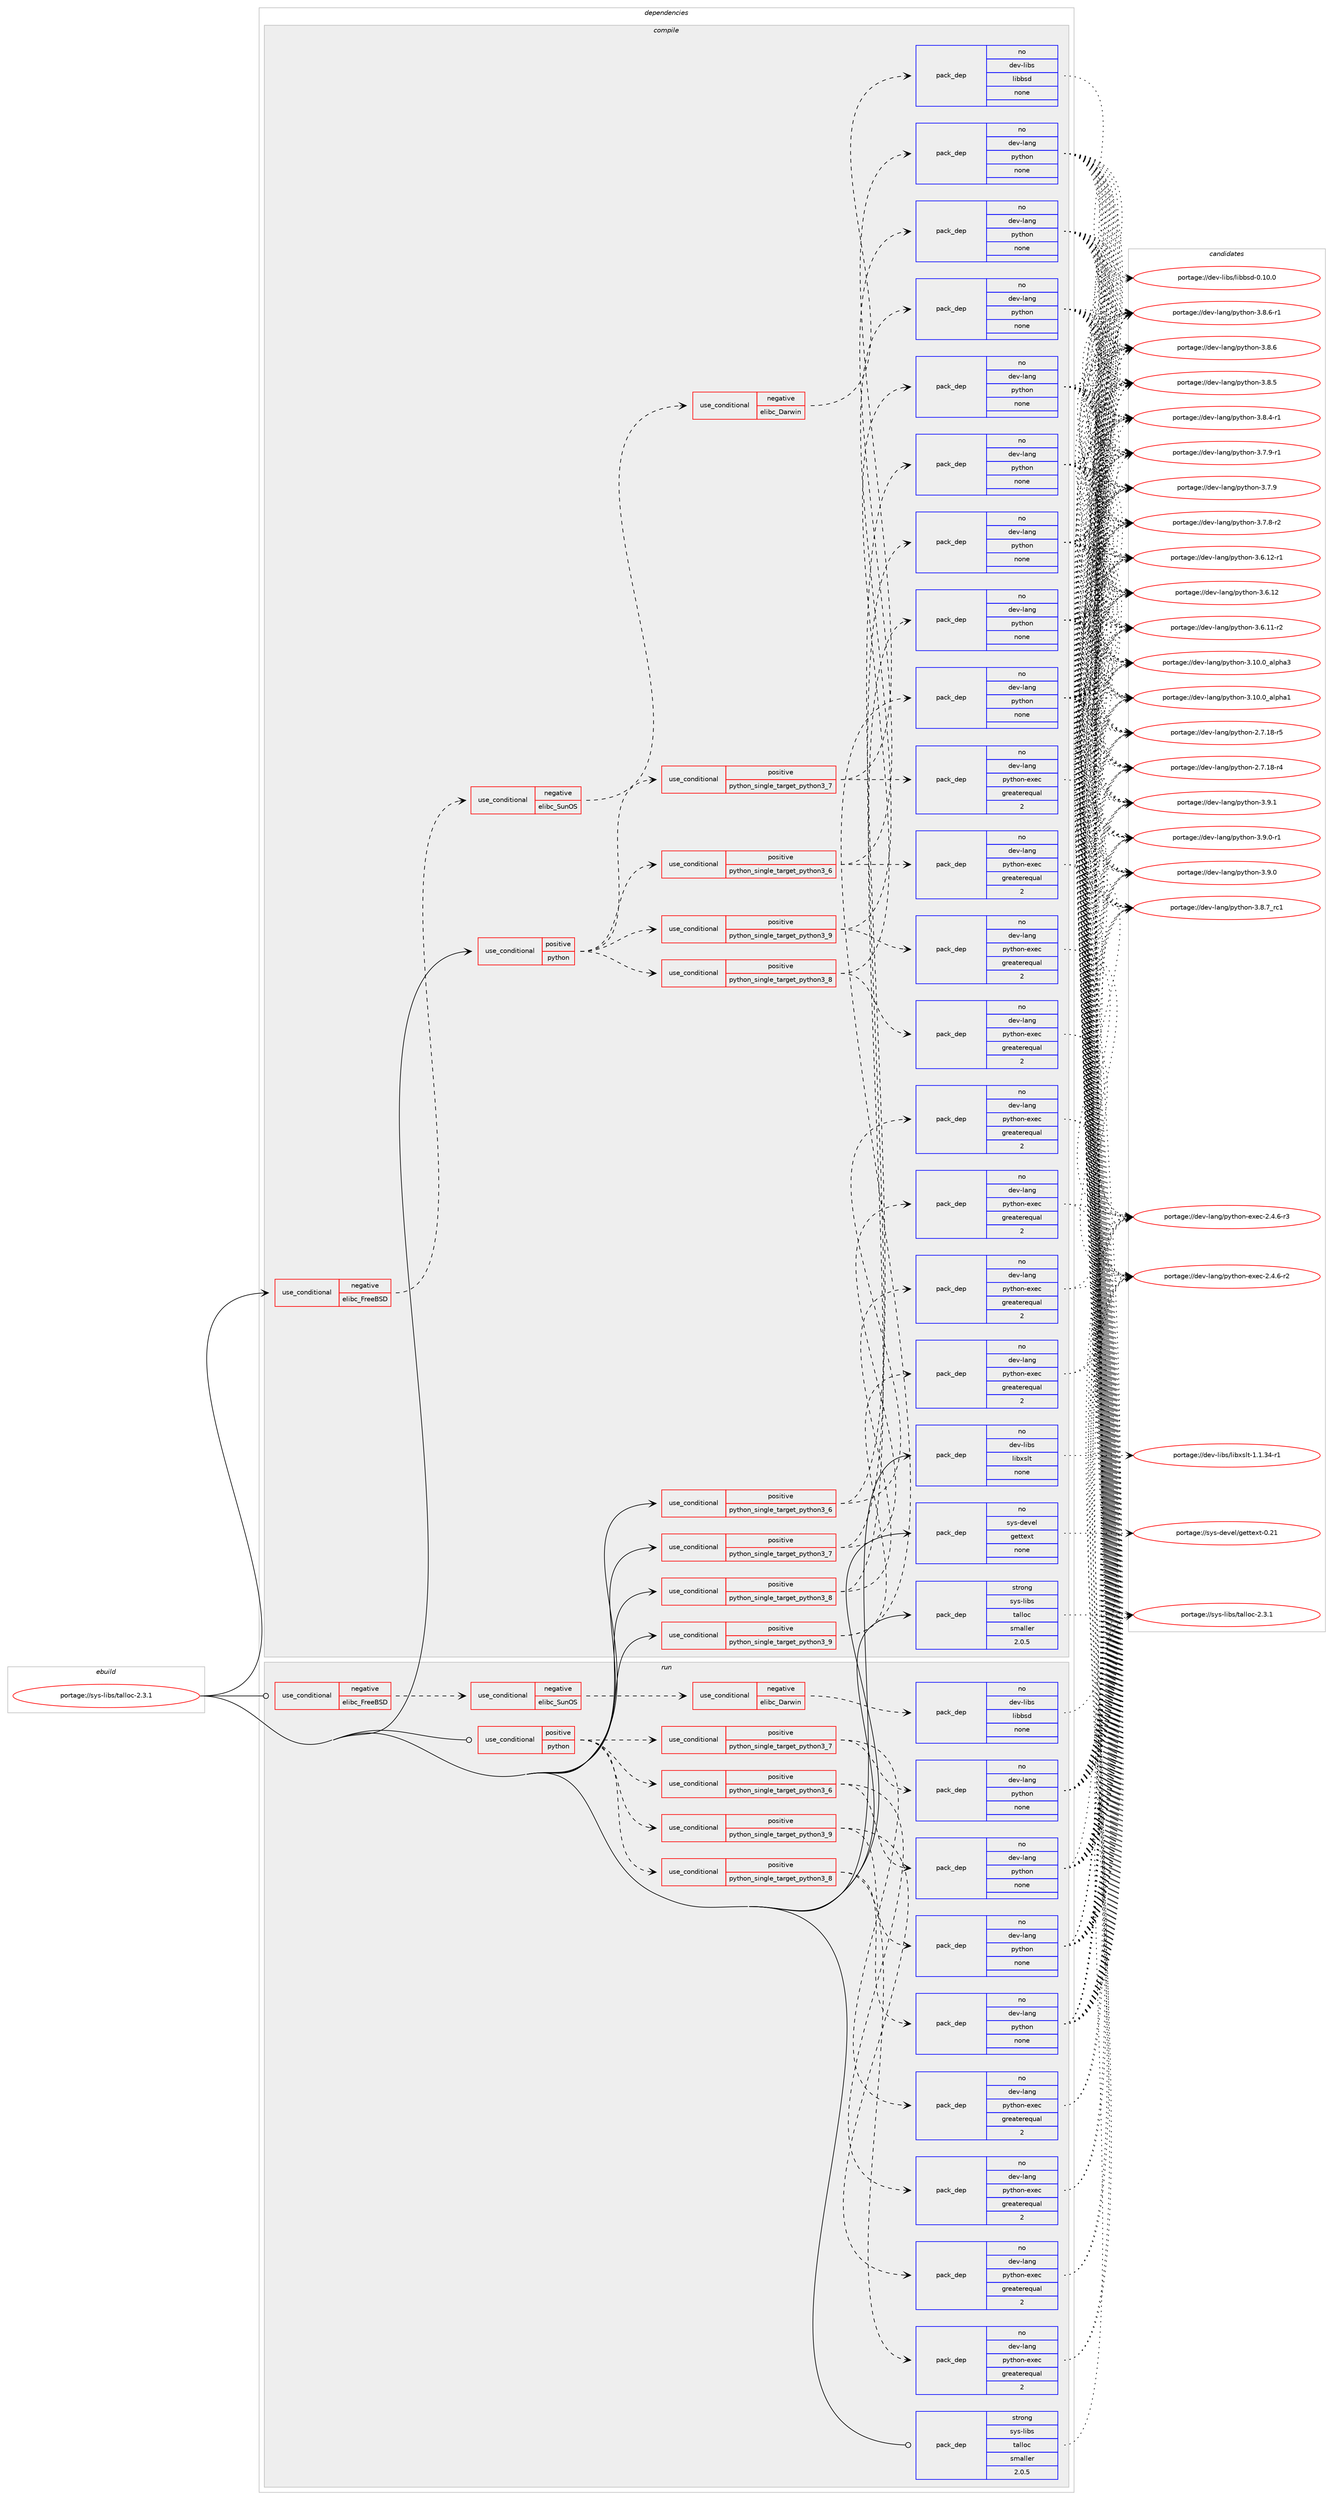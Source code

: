 digraph prolog {

# *************
# Graph options
# *************

newrank=true;
concentrate=true;
compound=true;
graph [rankdir=LR,fontname=Helvetica,fontsize=10,ranksep=1.5];#, ranksep=2.5, nodesep=0.2];
edge  [arrowhead=vee];
node  [fontname=Helvetica,fontsize=10];

# **********
# The ebuild
# **********

subgraph cluster_leftcol {
color=gray;
rank=same;
label=<<i>ebuild</i>>;
id [label="portage://sys-libs/talloc-2.3.1", color=red, width=4, href="../sys-libs/talloc-2.3.1.svg"];
}

# ****************
# The dependencies
# ****************

subgraph cluster_midcol {
color=gray;
label=<<i>dependencies</i>>;
subgraph cluster_compile {
fillcolor="#eeeeee";
style=filled;
label=<<i>compile</i>>;
subgraph cond806 {
dependency3916 [label=<<TABLE BORDER="0" CELLBORDER="1" CELLSPACING="0" CELLPADDING="4"><TR><TD ROWSPAN="3" CELLPADDING="10">use_conditional</TD></TR><TR><TD>negative</TD></TR><TR><TD>elibc_FreeBSD</TD></TR></TABLE>>, shape=none, color=red];
subgraph cond807 {
dependency3917 [label=<<TABLE BORDER="0" CELLBORDER="1" CELLSPACING="0" CELLPADDING="4"><TR><TD ROWSPAN="3" CELLPADDING="10">use_conditional</TD></TR><TR><TD>negative</TD></TR><TR><TD>elibc_SunOS</TD></TR></TABLE>>, shape=none, color=red];
subgraph cond808 {
dependency3918 [label=<<TABLE BORDER="0" CELLBORDER="1" CELLSPACING="0" CELLPADDING="4"><TR><TD ROWSPAN="3" CELLPADDING="10">use_conditional</TD></TR><TR><TD>negative</TD></TR><TR><TD>elibc_Darwin</TD></TR></TABLE>>, shape=none, color=red];
subgraph pack3053 {
dependency3919 [label=<<TABLE BORDER="0" CELLBORDER="1" CELLSPACING="0" CELLPADDING="4" WIDTH="220"><TR><TD ROWSPAN="6" CELLPADDING="30">pack_dep</TD></TR><TR><TD WIDTH="110">no</TD></TR><TR><TD>dev-libs</TD></TR><TR><TD>libbsd</TD></TR><TR><TD>none</TD></TR><TR><TD></TD></TR></TABLE>>, shape=none, color=blue];
}
dependency3918:e -> dependency3919:w [weight=20,style="dashed",arrowhead="vee"];
}
dependency3917:e -> dependency3918:w [weight=20,style="dashed",arrowhead="vee"];
}
dependency3916:e -> dependency3917:w [weight=20,style="dashed",arrowhead="vee"];
}
id:e -> dependency3916:w [weight=20,style="solid",arrowhead="vee"];
subgraph cond809 {
dependency3920 [label=<<TABLE BORDER="0" CELLBORDER="1" CELLSPACING="0" CELLPADDING="4"><TR><TD ROWSPAN="3" CELLPADDING="10">use_conditional</TD></TR><TR><TD>positive</TD></TR><TR><TD>python</TD></TR></TABLE>>, shape=none, color=red];
subgraph cond810 {
dependency3921 [label=<<TABLE BORDER="0" CELLBORDER="1" CELLSPACING="0" CELLPADDING="4"><TR><TD ROWSPAN="3" CELLPADDING="10">use_conditional</TD></TR><TR><TD>positive</TD></TR><TR><TD>python_single_target_python3_6</TD></TR></TABLE>>, shape=none, color=red];
subgraph pack3054 {
dependency3922 [label=<<TABLE BORDER="0" CELLBORDER="1" CELLSPACING="0" CELLPADDING="4" WIDTH="220"><TR><TD ROWSPAN="6" CELLPADDING="30">pack_dep</TD></TR><TR><TD WIDTH="110">no</TD></TR><TR><TD>dev-lang</TD></TR><TR><TD>python</TD></TR><TR><TD>none</TD></TR><TR><TD></TD></TR></TABLE>>, shape=none, color=blue];
}
dependency3921:e -> dependency3922:w [weight=20,style="dashed",arrowhead="vee"];
subgraph pack3055 {
dependency3923 [label=<<TABLE BORDER="0" CELLBORDER="1" CELLSPACING="0" CELLPADDING="4" WIDTH="220"><TR><TD ROWSPAN="6" CELLPADDING="30">pack_dep</TD></TR><TR><TD WIDTH="110">no</TD></TR><TR><TD>dev-lang</TD></TR><TR><TD>python-exec</TD></TR><TR><TD>greaterequal</TD></TR><TR><TD>2</TD></TR></TABLE>>, shape=none, color=blue];
}
dependency3921:e -> dependency3923:w [weight=20,style="dashed",arrowhead="vee"];
}
dependency3920:e -> dependency3921:w [weight=20,style="dashed",arrowhead="vee"];
subgraph cond811 {
dependency3924 [label=<<TABLE BORDER="0" CELLBORDER="1" CELLSPACING="0" CELLPADDING="4"><TR><TD ROWSPAN="3" CELLPADDING="10">use_conditional</TD></TR><TR><TD>positive</TD></TR><TR><TD>python_single_target_python3_7</TD></TR></TABLE>>, shape=none, color=red];
subgraph pack3056 {
dependency3925 [label=<<TABLE BORDER="0" CELLBORDER="1" CELLSPACING="0" CELLPADDING="4" WIDTH="220"><TR><TD ROWSPAN="6" CELLPADDING="30">pack_dep</TD></TR><TR><TD WIDTH="110">no</TD></TR><TR><TD>dev-lang</TD></TR><TR><TD>python</TD></TR><TR><TD>none</TD></TR><TR><TD></TD></TR></TABLE>>, shape=none, color=blue];
}
dependency3924:e -> dependency3925:w [weight=20,style="dashed",arrowhead="vee"];
subgraph pack3057 {
dependency3926 [label=<<TABLE BORDER="0" CELLBORDER="1" CELLSPACING="0" CELLPADDING="4" WIDTH="220"><TR><TD ROWSPAN="6" CELLPADDING="30">pack_dep</TD></TR><TR><TD WIDTH="110">no</TD></TR><TR><TD>dev-lang</TD></TR><TR><TD>python-exec</TD></TR><TR><TD>greaterequal</TD></TR><TR><TD>2</TD></TR></TABLE>>, shape=none, color=blue];
}
dependency3924:e -> dependency3926:w [weight=20,style="dashed",arrowhead="vee"];
}
dependency3920:e -> dependency3924:w [weight=20,style="dashed",arrowhead="vee"];
subgraph cond812 {
dependency3927 [label=<<TABLE BORDER="0" CELLBORDER="1" CELLSPACING="0" CELLPADDING="4"><TR><TD ROWSPAN="3" CELLPADDING="10">use_conditional</TD></TR><TR><TD>positive</TD></TR><TR><TD>python_single_target_python3_8</TD></TR></TABLE>>, shape=none, color=red];
subgraph pack3058 {
dependency3928 [label=<<TABLE BORDER="0" CELLBORDER="1" CELLSPACING="0" CELLPADDING="4" WIDTH="220"><TR><TD ROWSPAN="6" CELLPADDING="30">pack_dep</TD></TR><TR><TD WIDTH="110">no</TD></TR><TR><TD>dev-lang</TD></TR><TR><TD>python</TD></TR><TR><TD>none</TD></TR><TR><TD></TD></TR></TABLE>>, shape=none, color=blue];
}
dependency3927:e -> dependency3928:w [weight=20,style="dashed",arrowhead="vee"];
subgraph pack3059 {
dependency3929 [label=<<TABLE BORDER="0" CELLBORDER="1" CELLSPACING="0" CELLPADDING="4" WIDTH="220"><TR><TD ROWSPAN="6" CELLPADDING="30">pack_dep</TD></TR><TR><TD WIDTH="110">no</TD></TR><TR><TD>dev-lang</TD></TR><TR><TD>python-exec</TD></TR><TR><TD>greaterequal</TD></TR><TR><TD>2</TD></TR></TABLE>>, shape=none, color=blue];
}
dependency3927:e -> dependency3929:w [weight=20,style="dashed",arrowhead="vee"];
}
dependency3920:e -> dependency3927:w [weight=20,style="dashed",arrowhead="vee"];
subgraph cond813 {
dependency3930 [label=<<TABLE BORDER="0" CELLBORDER="1" CELLSPACING="0" CELLPADDING="4"><TR><TD ROWSPAN="3" CELLPADDING="10">use_conditional</TD></TR><TR><TD>positive</TD></TR><TR><TD>python_single_target_python3_9</TD></TR></TABLE>>, shape=none, color=red];
subgraph pack3060 {
dependency3931 [label=<<TABLE BORDER="0" CELLBORDER="1" CELLSPACING="0" CELLPADDING="4" WIDTH="220"><TR><TD ROWSPAN="6" CELLPADDING="30">pack_dep</TD></TR><TR><TD WIDTH="110">no</TD></TR><TR><TD>dev-lang</TD></TR><TR><TD>python</TD></TR><TR><TD>none</TD></TR><TR><TD></TD></TR></TABLE>>, shape=none, color=blue];
}
dependency3930:e -> dependency3931:w [weight=20,style="dashed",arrowhead="vee"];
subgraph pack3061 {
dependency3932 [label=<<TABLE BORDER="0" CELLBORDER="1" CELLSPACING="0" CELLPADDING="4" WIDTH="220"><TR><TD ROWSPAN="6" CELLPADDING="30">pack_dep</TD></TR><TR><TD WIDTH="110">no</TD></TR><TR><TD>dev-lang</TD></TR><TR><TD>python-exec</TD></TR><TR><TD>greaterequal</TD></TR><TR><TD>2</TD></TR></TABLE>>, shape=none, color=blue];
}
dependency3930:e -> dependency3932:w [weight=20,style="dashed",arrowhead="vee"];
}
dependency3920:e -> dependency3930:w [weight=20,style="dashed",arrowhead="vee"];
}
id:e -> dependency3920:w [weight=20,style="solid",arrowhead="vee"];
subgraph cond814 {
dependency3933 [label=<<TABLE BORDER="0" CELLBORDER="1" CELLSPACING="0" CELLPADDING="4"><TR><TD ROWSPAN="3" CELLPADDING="10">use_conditional</TD></TR><TR><TD>positive</TD></TR><TR><TD>python_single_target_python3_6</TD></TR></TABLE>>, shape=none, color=red];
subgraph pack3062 {
dependency3934 [label=<<TABLE BORDER="0" CELLBORDER="1" CELLSPACING="0" CELLPADDING="4" WIDTH="220"><TR><TD ROWSPAN="6" CELLPADDING="30">pack_dep</TD></TR><TR><TD WIDTH="110">no</TD></TR><TR><TD>dev-lang</TD></TR><TR><TD>python</TD></TR><TR><TD>none</TD></TR><TR><TD></TD></TR></TABLE>>, shape=none, color=blue];
}
dependency3933:e -> dependency3934:w [weight=20,style="dashed",arrowhead="vee"];
subgraph pack3063 {
dependency3935 [label=<<TABLE BORDER="0" CELLBORDER="1" CELLSPACING="0" CELLPADDING="4" WIDTH="220"><TR><TD ROWSPAN="6" CELLPADDING="30">pack_dep</TD></TR><TR><TD WIDTH="110">no</TD></TR><TR><TD>dev-lang</TD></TR><TR><TD>python-exec</TD></TR><TR><TD>greaterequal</TD></TR><TR><TD>2</TD></TR></TABLE>>, shape=none, color=blue];
}
dependency3933:e -> dependency3935:w [weight=20,style="dashed",arrowhead="vee"];
}
id:e -> dependency3933:w [weight=20,style="solid",arrowhead="vee"];
subgraph cond815 {
dependency3936 [label=<<TABLE BORDER="0" CELLBORDER="1" CELLSPACING="0" CELLPADDING="4"><TR><TD ROWSPAN="3" CELLPADDING="10">use_conditional</TD></TR><TR><TD>positive</TD></TR><TR><TD>python_single_target_python3_7</TD></TR></TABLE>>, shape=none, color=red];
subgraph pack3064 {
dependency3937 [label=<<TABLE BORDER="0" CELLBORDER="1" CELLSPACING="0" CELLPADDING="4" WIDTH="220"><TR><TD ROWSPAN="6" CELLPADDING="30">pack_dep</TD></TR><TR><TD WIDTH="110">no</TD></TR><TR><TD>dev-lang</TD></TR><TR><TD>python</TD></TR><TR><TD>none</TD></TR><TR><TD></TD></TR></TABLE>>, shape=none, color=blue];
}
dependency3936:e -> dependency3937:w [weight=20,style="dashed",arrowhead="vee"];
subgraph pack3065 {
dependency3938 [label=<<TABLE BORDER="0" CELLBORDER="1" CELLSPACING="0" CELLPADDING="4" WIDTH="220"><TR><TD ROWSPAN="6" CELLPADDING="30">pack_dep</TD></TR><TR><TD WIDTH="110">no</TD></TR><TR><TD>dev-lang</TD></TR><TR><TD>python-exec</TD></TR><TR><TD>greaterequal</TD></TR><TR><TD>2</TD></TR></TABLE>>, shape=none, color=blue];
}
dependency3936:e -> dependency3938:w [weight=20,style="dashed",arrowhead="vee"];
}
id:e -> dependency3936:w [weight=20,style="solid",arrowhead="vee"];
subgraph cond816 {
dependency3939 [label=<<TABLE BORDER="0" CELLBORDER="1" CELLSPACING="0" CELLPADDING="4"><TR><TD ROWSPAN="3" CELLPADDING="10">use_conditional</TD></TR><TR><TD>positive</TD></TR><TR><TD>python_single_target_python3_8</TD></TR></TABLE>>, shape=none, color=red];
subgraph pack3066 {
dependency3940 [label=<<TABLE BORDER="0" CELLBORDER="1" CELLSPACING="0" CELLPADDING="4" WIDTH="220"><TR><TD ROWSPAN="6" CELLPADDING="30">pack_dep</TD></TR><TR><TD WIDTH="110">no</TD></TR><TR><TD>dev-lang</TD></TR><TR><TD>python</TD></TR><TR><TD>none</TD></TR><TR><TD></TD></TR></TABLE>>, shape=none, color=blue];
}
dependency3939:e -> dependency3940:w [weight=20,style="dashed",arrowhead="vee"];
subgraph pack3067 {
dependency3941 [label=<<TABLE BORDER="0" CELLBORDER="1" CELLSPACING="0" CELLPADDING="4" WIDTH="220"><TR><TD ROWSPAN="6" CELLPADDING="30">pack_dep</TD></TR><TR><TD WIDTH="110">no</TD></TR><TR><TD>dev-lang</TD></TR><TR><TD>python-exec</TD></TR><TR><TD>greaterequal</TD></TR><TR><TD>2</TD></TR></TABLE>>, shape=none, color=blue];
}
dependency3939:e -> dependency3941:w [weight=20,style="dashed",arrowhead="vee"];
}
id:e -> dependency3939:w [weight=20,style="solid",arrowhead="vee"];
subgraph cond817 {
dependency3942 [label=<<TABLE BORDER="0" CELLBORDER="1" CELLSPACING="0" CELLPADDING="4"><TR><TD ROWSPAN="3" CELLPADDING="10">use_conditional</TD></TR><TR><TD>positive</TD></TR><TR><TD>python_single_target_python3_9</TD></TR></TABLE>>, shape=none, color=red];
subgraph pack3068 {
dependency3943 [label=<<TABLE BORDER="0" CELLBORDER="1" CELLSPACING="0" CELLPADDING="4" WIDTH="220"><TR><TD ROWSPAN="6" CELLPADDING="30">pack_dep</TD></TR><TR><TD WIDTH="110">no</TD></TR><TR><TD>dev-lang</TD></TR><TR><TD>python</TD></TR><TR><TD>none</TD></TR><TR><TD></TD></TR></TABLE>>, shape=none, color=blue];
}
dependency3942:e -> dependency3943:w [weight=20,style="dashed",arrowhead="vee"];
subgraph pack3069 {
dependency3944 [label=<<TABLE BORDER="0" CELLBORDER="1" CELLSPACING="0" CELLPADDING="4" WIDTH="220"><TR><TD ROWSPAN="6" CELLPADDING="30">pack_dep</TD></TR><TR><TD WIDTH="110">no</TD></TR><TR><TD>dev-lang</TD></TR><TR><TD>python-exec</TD></TR><TR><TD>greaterequal</TD></TR><TR><TD>2</TD></TR></TABLE>>, shape=none, color=blue];
}
dependency3942:e -> dependency3944:w [weight=20,style="dashed",arrowhead="vee"];
}
id:e -> dependency3942:w [weight=20,style="solid",arrowhead="vee"];
subgraph pack3070 {
dependency3945 [label=<<TABLE BORDER="0" CELLBORDER="1" CELLSPACING="0" CELLPADDING="4" WIDTH="220"><TR><TD ROWSPAN="6" CELLPADDING="30">pack_dep</TD></TR><TR><TD WIDTH="110">no</TD></TR><TR><TD>dev-libs</TD></TR><TR><TD>libxslt</TD></TR><TR><TD>none</TD></TR><TR><TD></TD></TR></TABLE>>, shape=none, color=blue];
}
id:e -> dependency3945:w [weight=20,style="solid",arrowhead="vee"];
subgraph pack3071 {
dependency3946 [label=<<TABLE BORDER="0" CELLBORDER="1" CELLSPACING="0" CELLPADDING="4" WIDTH="220"><TR><TD ROWSPAN="6" CELLPADDING="30">pack_dep</TD></TR><TR><TD WIDTH="110">no</TD></TR><TR><TD>sys-devel</TD></TR><TR><TD>gettext</TD></TR><TR><TD>none</TD></TR><TR><TD></TD></TR></TABLE>>, shape=none, color=blue];
}
id:e -> dependency3946:w [weight=20,style="solid",arrowhead="vee"];
subgraph pack3072 {
dependency3947 [label=<<TABLE BORDER="0" CELLBORDER="1" CELLSPACING="0" CELLPADDING="4" WIDTH="220"><TR><TD ROWSPAN="6" CELLPADDING="30">pack_dep</TD></TR><TR><TD WIDTH="110">strong</TD></TR><TR><TD>sys-libs</TD></TR><TR><TD>talloc</TD></TR><TR><TD>smaller</TD></TR><TR><TD>2.0.5</TD></TR></TABLE>>, shape=none, color=blue];
}
id:e -> dependency3947:w [weight=20,style="solid",arrowhead="vee"];
}
subgraph cluster_compileandrun {
fillcolor="#eeeeee";
style=filled;
label=<<i>compile and run</i>>;
}
subgraph cluster_run {
fillcolor="#eeeeee";
style=filled;
label=<<i>run</i>>;
subgraph cond818 {
dependency3948 [label=<<TABLE BORDER="0" CELLBORDER="1" CELLSPACING="0" CELLPADDING="4"><TR><TD ROWSPAN="3" CELLPADDING="10">use_conditional</TD></TR><TR><TD>negative</TD></TR><TR><TD>elibc_FreeBSD</TD></TR></TABLE>>, shape=none, color=red];
subgraph cond819 {
dependency3949 [label=<<TABLE BORDER="0" CELLBORDER="1" CELLSPACING="0" CELLPADDING="4"><TR><TD ROWSPAN="3" CELLPADDING="10">use_conditional</TD></TR><TR><TD>negative</TD></TR><TR><TD>elibc_SunOS</TD></TR></TABLE>>, shape=none, color=red];
subgraph cond820 {
dependency3950 [label=<<TABLE BORDER="0" CELLBORDER="1" CELLSPACING="0" CELLPADDING="4"><TR><TD ROWSPAN="3" CELLPADDING="10">use_conditional</TD></TR><TR><TD>negative</TD></TR><TR><TD>elibc_Darwin</TD></TR></TABLE>>, shape=none, color=red];
subgraph pack3073 {
dependency3951 [label=<<TABLE BORDER="0" CELLBORDER="1" CELLSPACING="0" CELLPADDING="4" WIDTH="220"><TR><TD ROWSPAN="6" CELLPADDING="30">pack_dep</TD></TR><TR><TD WIDTH="110">no</TD></TR><TR><TD>dev-libs</TD></TR><TR><TD>libbsd</TD></TR><TR><TD>none</TD></TR><TR><TD></TD></TR></TABLE>>, shape=none, color=blue];
}
dependency3950:e -> dependency3951:w [weight=20,style="dashed",arrowhead="vee"];
}
dependency3949:e -> dependency3950:w [weight=20,style="dashed",arrowhead="vee"];
}
dependency3948:e -> dependency3949:w [weight=20,style="dashed",arrowhead="vee"];
}
id:e -> dependency3948:w [weight=20,style="solid",arrowhead="odot"];
subgraph cond821 {
dependency3952 [label=<<TABLE BORDER="0" CELLBORDER="1" CELLSPACING="0" CELLPADDING="4"><TR><TD ROWSPAN="3" CELLPADDING="10">use_conditional</TD></TR><TR><TD>positive</TD></TR><TR><TD>python</TD></TR></TABLE>>, shape=none, color=red];
subgraph cond822 {
dependency3953 [label=<<TABLE BORDER="0" CELLBORDER="1" CELLSPACING="0" CELLPADDING="4"><TR><TD ROWSPAN="3" CELLPADDING="10">use_conditional</TD></TR><TR><TD>positive</TD></TR><TR><TD>python_single_target_python3_6</TD></TR></TABLE>>, shape=none, color=red];
subgraph pack3074 {
dependency3954 [label=<<TABLE BORDER="0" CELLBORDER="1" CELLSPACING="0" CELLPADDING="4" WIDTH="220"><TR><TD ROWSPAN="6" CELLPADDING="30">pack_dep</TD></TR><TR><TD WIDTH="110">no</TD></TR><TR><TD>dev-lang</TD></TR><TR><TD>python</TD></TR><TR><TD>none</TD></TR><TR><TD></TD></TR></TABLE>>, shape=none, color=blue];
}
dependency3953:e -> dependency3954:w [weight=20,style="dashed",arrowhead="vee"];
subgraph pack3075 {
dependency3955 [label=<<TABLE BORDER="0" CELLBORDER="1" CELLSPACING="0" CELLPADDING="4" WIDTH="220"><TR><TD ROWSPAN="6" CELLPADDING="30">pack_dep</TD></TR><TR><TD WIDTH="110">no</TD></TR><TR><TD>dev-lang</TD></TR><TR><TD>python-exec</TD></TR><TR><TD>greaterequal</TD></TR><TR><TD>2</TD></TR></TABLE>>, shape=none, color=blue];
}
dependency3953:e -> dependency3955:w [weight=20,style="dashed",arrowhead="vee"];
}
dependency3952:e -> dependency3953:w [weight=20,style="dashed",arrowhead="vee"];
subgraph cond823 {
dependency3956 [label=<<TABLE BORDER="0" CELLBORDER="1" CELLSPACING="0" CELLPADDING="4"><TR><TD ROWSPAN="3" CELLPADDING="10">use_conditional</TD></TR><TR><TD>positive</TD></TR><TR><TD>python_single_target_python3_7</TD></TR></TABLE>>, shape=none, color=red];
subgraph pack3076 {
dependency3957 [label=<<TABLE BORDER="0" CELLBORDER="1" CELLSPACING="0" CELLPADDING="4" WIDTH="220"><TR><TD ROWSPAN="6" CELLPADDING="30">pack_dep</TD></TR><TR><TD WIDTH="110">no</TD></TR><TR><TD>dev-lang</TD></TR><TR><TD>python</TD></TR><TR><TD>none</TD></TR><TR><TD></TD></TR></TABLE>>, shape=none, color=blue];
}
dependency3956:e -> dependency3957:w [weight=20,style="dashed",arrowhead="vee"];
subgraph pack3077 {
dependency3958 [label=<<TABLE BORDER="0" CELLBORDER="1" CELLSPACING="0" CELLPADDING="4" WIDTH="220"><TR><TD ROWSPAN="6" CELLPADDING="30">pack_dep</TD></TR><TR><TD WIDTH="110">no</TD></TR><TR><TD>dev-lang</TD></TR><TR><TD>python-exec</TD></TR><TR><TD>greaterequal</TD></TR><TR><TD>2</TD></TR></TABLE>>, shape=none, color=blue];
}
dependency3956:e -> dependency3958:w [weight=20,style="dashed",arrowhead="vee"];
}
dependency3952:e -> dependency3956:w [weight=20,style="dashed",arrowhead="vee"];
subgraph cond824 {
dependency3959 [label=<<TABLE BORDER="0" CELLBORDER="1" CELLSPACING="0" CELLPADDING="4"><TR><TD ROWSPAN="3" CELLPADDING="10">use_conditional</TD></TR><TR><TD>positive</TD></TR><TR><TD>python_single_target_python3_8</TD></TR></TABLE>>, shape=none, color=red];
subgraph pack3078 {
dependency3960 [label=<<TABLE BORDER="0" CELLBORDER="1" CELLSPACING="0" CELLPADDING="4" WIDTH="220"><TR><TD ROWSPAN="6" CELLPADDING="30">pack_dep</TD></TR><TR><TD WIDTH="110">no</TD></TR><TR><TD>dev-lang</TD></TR><TR><TD>python</TD></TR><TR><TD>none</TD></TR><TR><TD></TD></TR></TABLE>>, shape=none, color=blue];
}
dependency3959:e -> dependency3960:w [weight=20,style="dashed",arrowhead="vee"];
subgraph pack3079 {
dependency3961 [label=<<TABLE BORDER="0" CELLBORDER="1" CELLSPACING="0" CELLPADDING="4" WIDTH="220"><TR><TD ROWSPAN="6" CELLPADDING="30">pack_dep</TD></TR><TR><TD WIDTH="110">no</TD></TR><TR><TD>dev-lang</TD></TR><TR><TD>python-exec</TD></TR><TR><TD>greaterequal</TD></TR><TR><TD>2</TD></TR></TABLE>>, shape=none, color=blue];
}
dependency3959:e -> dependency3961:w [weight=20,style="dashed",arrowhead="vee"];
}
dependency3952:e -> dependency3959:w [weight=20,style="dashed",arrowhead="vee"];
subgraph cond825 {
dependency3962 [label=<<TABLE BORDER="0" CELLBORDER="1" CELLSPACING="0" CELLPADDING="4"><TR><TD ROWSPAN="3" CELLPADDING="10">use_conditional</TD></TR><TR><TD>positive</TD></TR><TR><TD>python_single_target_python3_9</TD></TR></TABLE>>, shape=none, color=red];
subgraph pack3080 {
dependency3963 [label=<<TABLE BORDER="0" CELLBORDER="1" CELLSPACING="0" CELLPADDING="4" WIDTH="220"><TR><TD ROWSPAN="6" CELLPADDING="30">pack_dep</TD></TR><TR><TD WIDTH="110">no</TD></TR><TR><TD>dev-lang</TD></TR><TR><TD>python</TD></TR><TR><TD>none</TD></TR><TR><TD></TD></TR></TABLE>>, shape=none, color=blue];
}
dependency3962:e -> dependency3963:w [weight=20,style="dashed",arrowhead="vee"];
subgraph pack3081 {
dependency3964 [label=<<TABLE BORDER="0" CELLBORDER="1" CELLSPACING="0" CELLPADDING="4" WIDTH="220"><TR><TD ROWSPAN="6" CELLPADDING="30">pack_dep</TD></TR><TR><TD WIDTH="110">no</TD></TR><TR><TD>dev-lang</TD></TR><TR><TD>python-exec</TD></TR><TR><TD>greaterequal</TD></TR><TR><TD>2</TD></TR></TABLE>>, shape=none, color=blue];
}
dependency3962:e -> dependency3964:w [weight=20,style="dashed",arrowhead="vee"];
}
dependency3952:e -> dependency3962:w [weight=20,style="dashed",arrowhead="vee"];
}
id:e -> dependency3952:w [weight=20,style="solid",arrowhead="odot"];
subgraph pack3082 {
dependency3965 [label=<<TABLE BORDER="0" CELLBORDER="1" CELLSPACING="0" CELLPADDING="4" WIDTH="220"><TR><TD ROWSPAN="6" CELLPADDING="30">pack_dep</TD></TR><TR><TD WIDTH="110">strong</TD></TR><TR><TD>sys-libs</TD></TR><TR><TD>talloc</TD></TR><TR><TD>smaller</TD></TR><TR><TD>2.0.5</TD></TR></TABLE>>, shape=none, color=blue];
}
id:e -> dependency3965:w [weight=20,style="solid",arrowhead="odot"];
}
}

# **************
# The candidates
# **************

subgraph cluster_choices {
rank=same;
color=gray;
label=<<i>candidates</i>>;

subgraph choice3053 {
color=black;
nodesep=1;
choice100101118451081059811547108105989811510045484649484648 [label="portage://dev-libs/libbsd-0.10.0", color=red, width=4,href="../dev-libs/libbsd-0.10.0.svg"];
dependency3919:e -> choice100101118451081059811547108105989811510045484649484648:w [style=dotted,weight="100"];
}
subgraph choice3054 {
color=black;
nodesep=1;
choice100101118451089711010347112121116104111110455146574649 [label="portage://dev-lang/python-3.9.1", color=red, width=4,href="../dev-lang/python-3.9.1.svg"];
choice1001011184510897110103471121211161041111104551465746484511449 [label="portage://dev-lang/python-3.9.0-r1", color=red, width=4,href="../dev-lang/python-3.9.0-r1.svg"];
choice100101118451089711010347112121116104111110455146574648 [label="portage://dev-lang/python-3.9.0", color=red, width=4,href="../dev-lang/python-3.9.0.svg"];
choice100101118451089711010347112121116104111110455146564655951149949 [label="portage://dev-lang/python-3.8.7_rc1", color=red, width=4,href="../dev-lang/python-3.8.7_rc1.svg"];
choice1001011184510897110103471121211161041111104551465646544511449 [label="portage://dev-lang/python-3.8.6-r1", color=red, width=4,href="../dev-lang/python-3.8.6-r1.svg"];
choice100101118451089711010347112121116104111110455146564654 [label="portage://dev-lang/python-3.8.6", color=red, width=4,href="../dev-lang/python-3.8.6.svg"];
choice100101118451089711010347112121116104111110455146564653 [label="portage://dev-lang/python-3.8.5", color=red, width=4,href="../dev-lang/python-3.8.5.svg"];
choice1001011184510897110103471121211161041111104551465646524511449 [label="portage://dev-lang/python-3.8.4-r1", color=red, width=4,href="../dev-lang/python-3.8.4-r1.svg"];
choice1001011184510897110103471121211161041111104551465546574511449 [label="portage://dev-lang/python-3.7.9-r1", color=red, width=4,href="../dev-lang/python-3.7.9-r1.svg"];
choice100101118451089711010347112121116104111110455146554657 [label="portage://dev-lang/python-3.7.9", color=red, width=4,href="../dev-lang/python-3.7.9.svg"];
choice1001011184510897110103471121211161041111104551465546564511450 [label="portage://dev-lang/python-3.7.8-r2", color=red, width=4,href="../dev-lang/python-3.7.8-r2.svg"];
choice100101118451089711010347112121116104111110455146544649504511449 [label="portage://dev-lang/python-3.6.12-r1", color=red, width=4,href="../dev-lang/python-3.6.12-r1.svg"];
choice10010111845108971101034711212111610411111045514654464950 [label="portage://dev-lang/python-3.6.12", color=red, width=4,href="../dev-lang/python-3.6.12.svg"];
choice100101118451089711010347112121116104111110455146544649494511450 [label="portage://dev-lang/python-3.6.11-r2", color=red, width=4,href="../dev-lang/python-3.6.11-r2.svg"];
choice1001011184510897110103471121211161041111104551464948464895971081121049751 [label="portage://dev-lang/python-3.10.0_alpha3", color=red, width=4,href="../dev-lang/python-3.10.0_alpha3.svg"];
choice1001011184510897110103471121211161041111104551464948464895971081121049749 [label="portage://dev-lang/python-3.10.0_alpha1", color=red, width=4,href="../dev-lang/python-3.10.0_alpha1.svg"];
choice100101118451089711010347112121116104111110455046554649564511453 [label="portage://dev-lang/python-2.7.18-r5", color=red, width=4,href="../dev-lang/python-2.7.18-r5.svg"];
choice100101118451089711010347112121116104111110455046554649564511452 [label="portage://dev-lang/python-2.7.18-r4", color=red, width=4,href="../dev-lang/python-2.7.18-r4.svg"];
dependency3922:e -> choice100101118451089711010347112121116104111110455146574649:w [style=dotted,weight="100"];
dependency3922:e -> choice1001011184510897110103471121211161041111104551465746484511449:w [style=dotted,weight="100"];
dependency3922:e -> choice100101118451089711010347112121116104111110455146574648:w [style=dotted,weight="100"];
dependency3922:e -> choice100101118451089711010347112121116104111110455146564655951149949:w [style=dotted,weight="100"];
dependency3922:e -> choice1001011184510897110103471121211161041111104551465646544511449:w [style=dotted,weight="100"];
dependency3922:e -> choice100101118451089711010347112121116104111110455146564654:w [style=dotted,weight="100"];
dependency3922:e -> choice100101118451089711010347112121116104111110455146564653:w [style=dotted,weight="100"];
dependency3922:e -> choice1001011184510897110103471121211161041111104551465646524511449:w [style=dotted,weight="100"];
dependency3922:e -> choice1001011184510897110103471121211161041111104551465546574511449:w [style=dotted,weight="100"];
dependency3922:e -> choice100101118451089711010347112121116104111110455146554657:w [style=dotted,weight="100"];
dependency3922:e -> choice1001011184510897110103471121211161041111104551465546564511450:w [style=dotted,weight="100"];
dependency3922:e -> choice100101118451089711010347112121116104111110455146544649504511449:w [style=dotted,weight="100"];
dependency3922:e -> choice10010111845108971101034711212111610411111045514654464950:w [style=dotted,weight="100"];
dependency3922:e -> choice100101118451089711010347112121116104111110455146544649494511450:w [style=dotted,weight="100"];
dependency3922:e -> choice1001011184510897110103471121211161041111104551464948464895971081121049751:w [style=dotted,weight="100"];
dependency3922:e -> choice1001011184510897110103471121211161041111104551464948464895971081121049749:w [style=dotted,weight="100"];
dependency3922:e -> choice100101118451089711010347112121116104111110455046554649564511453:w [style=dotted,weight="100"];
dependency3922:e -> choice100101118451089711010347112121116104111110455046554649564511452:w [style=dotted,weight="100"];
}
subgraph choice3055 {
color=black;
nodesep=1;
choice10010111845108971101034711212111610411111045101120101994550465246544511451 [label="portage://dev-lang/python-exec-2.4.6-r3", color=red, width=4,href="../dev-lang/python-exec-2.4.6-r3.svg"];
choice10010111845108971101034711212111610411111045101120101994550465246544511450 [label="portage://dev-lang/python-exec-2.4.6-r2", color=red, width=4,href="../dev-lang/python-exec-2.4.6-r2.svg"];
dependency3923:e -> choice10010111845108971101034711212111610411111045101120101994550465246544511451:w [style=dotted,weight="100"];
dependency3923:e -> choice10010111845108971101034711212111610411111045101120101994550465246544511450:w [style=dotted,weight="100"];
}
subgraph choice3056 {
color=black;
nodesep=1;
choice100101118451089711010347112121116104111110455146574649 [label="portage://dev-lang/python-3.9.1", color=red, width=4,href="../dev-lang/python-3.9.1.svg"];
choice1001011184510897110103471121211161041111104551465746484511449 [label="portage://dev-lang/python-3.9.0-r1", color=red, width=4,href="../dev-lang/python-3.9.0-r1.svg"];
choice100101118451089711010347112121116104111110455146574648 [label="portage://dev-lang/python-3.9.0", color=red, width=4,href="../dev-lang/python-3.9.0.svg"];
choice100101118451089711010347112121116104111110455146564655951149949 [label="portage://dev-lang/python-3.8.7_rc1", color=red, width=4,href="../dev-lang/python-3.8.7_rc1.svg"];
choice1001011184510897110103471121211161041111104551465646544511449 [label="portage://dev-lang/python-3.8.6-r1", color=red, width=4,href="../dev-lang/python-3.8.6-r1.svg"];
choice100101118451089711010347112121116104111110455146564654 [label="portage://dev-lang/python-3.8.6", color=red, width=4,href="../dev-lang/python-3.8.6.svg"];
choice100101118451089711010347112121116104111110455146564653 [label="portage://dev-lang/python-3.8.5", color=red, width=4,href="../dev-lang/python-3.8.5.svg"];
choice1001011184510897110103471121211161041111104551465646524511449 [label="portage://dev-lang/python-3.8.4-r1", color=red, width=4,href="../dev-lang/python-3.8.4-r1.svg"];
choice1001011184510897110103471121211161041111104551465546574511449 [label="portage://dev-lang/python-3.7.9-r1", color=red, width=4,href="../dev-lang/python-3.7.9-r1.svg"];
choice100101118451089711010347112121116104111110455146554657 [label="portage://dev-lang/python-3.7.9", color=red, width=4,href="../dev-lang/python-3.7.9.svg"];
choice1001011184510897110103471121211161041111104551465546564511450 [label="portage://dev-lang/python-3.7.8-r2", color=red, width=4,href="../dev-lang/python-3.7.8-r2.svg"];
choice100101118451089711010347112121116104111110455146544649504511449 [label="portage://dev-lang/python-3.6.12-r1", color=red, width=4,href="../dev-lang/python-3.6.12-r1.svg"];
choice10010111845108971101034711212111610411111045514654464950 [label="portage://dev-lang/python-3.6.12", color=red, width=4,href="../dev-lang/python-3.6.12.svg"];
choice100101118451089711010347112121116104111110455146544649494511450 [label="portage://dev-lang/python-3.6.11-r2", color=red, width=4,href="../dev-lang/python-3.6.11-r2.svg"];
choice1001011184510897110103471121211161041111104551464948464895971081121049751 [label="portage://dev-lang/python-3.10.0_alpha3", color=red, width=4,href="../dev-lang/python-3.10.0_alpha3.svg"];
choice1001011184510897110103471121211161041111104551464948464895971081121049749 [label="portage://dev-lang/python-3.10.0_alpha1", color=red, width=4,href="../dev-lang/python-3.10.0_alpha1.svg"];
choice100101118451089711010347112121116104111110455046554649564511453 [label="portage://dev-lang/python-2.7.18-r5", color=red, width=4,href="../dev-lang/python-2.7.18-r5.svg"];
choice100101118451089711010347112121116104111110455046554649564511452 [label="portage://dev-lang/python-2.7.18-r4", color=red, width=4,href="../dev-lang/python-2.7.18-r4.svg"];
dependency3925:e -> choice100101118451089711010347112121116104111110455146574649:w [style=dotted,weight="100"];
dependency3925:e -> choice1001011184510897110103471121211161041111104551465746484511449:w [style=dotted,weight="100"];
dependency3925:e -> choice100101118451089711010347112121116104111110455146574648:w [style=dotted,weight="100"];
dependency3925:e -> choice100101118451089711010347112121116104111110455146564655951149949:w [style=dotted,weight="100"];
dependency3925:e -> choice1001011184510897110103471121211161041111104551465646544511449:w [style=dotted,weight="100"];
dependency3925:e -> choice100101118451089711010347112121116104111110455146564654:w [style=dotted,weight="100"];
dependency3925:e -> choice100101118451089711010347112121116104111110455146564653:w [style=dotted,weight="100"];
dependency3925:e -> choice1001011184510897110103471121211161041111104551465646524511449:w [style=dotted,weight="100"];
dependency3925:e -> choice1001011184510897110103471121211161041111104551465546574511449:w [style=dotted,weight="100"];
dependency3925:e -> choice100101118451089711010347112121116104111110455146554657:w [style=dotted,weight="100"];
dependency3925:e -> choice1001011184510897110103471121211161041111104551465546564511450:w [style=dotted,weight="100"];
dependency3925:e -> choice100101118451089711010347112121116104111110455146544649504511449:w [style=dotted,weight="100"];
dependency3925:e -> choice10010111845108971101034711212111610411111045514654464950:w [style=dotted,weight="100"];
dependency3925:e -> choice100101118451089711010347112121116104111110455146544649494511450:w [style=dotted,weight="100"];
dependency3925:e -> choice1001011184510897110103471121211161041111104551464948464895971081121049751:w [style=dotted,weight="100"];
dependency3925:e -> choice1001011184510897110103471121211161041111104551464948464895971081121049749:w [style=dotted,weight="100"];
dependency3925:e -> choice100101118451089711010347112121116104111110455046554649564511453:w [style=dotted,weight="100"];
dependency3925:e -> choice100101118451089711010347112121116104111110455046554649564511452:w [style=dotted,weight="100"];
}
subgraph choice3057 {
color=black;
nodesep=1;
choice10010111845108971101034711212111610411111045101120101994550465246544511451 [label="portage://dev-lang/python-exec-2.4.6-r3", color=red, width=4,href="../dev-lang/python-exec-2.4.6-r3.svg"];
choice10010111845108971101034711212111610411111045101120101994550465246544511450 [label="portage://dev-lang/python-exec-2.4.6-r2", color=red, width=4,href="../dev-lang/python-exec-2.4.6-r2.svg"];
dependency3926:e -> choice10010111845108971101034711212111610411111045101120101994550465246544511451:w [style=dotted,weight="100"];
dependency3926:e -> choice10010111845108971101034711212111610411111045101120101994550465246544511450:w [style=dotted,weight="100"];
}
subgraph choice3058 {
color=black;
nodesep=1;
choice100101118451089711010347112121116104111110455146574649 [label="portage://dev-lang/python-3.9.1", color=red, width=4,href="../dev-lang/python-3.9.1.svg"];
choice1001011184510897110103471121211161041111104551465746484511449 [label="portage://dev-lang/python-3.9.0-r1", color=red, width=4,href="../dev-lang/python-3.9.0-r1.svg"];
choice100101118451089711010347112121116104111110455146574648 [label="portage://dev-lang/python-3.9.0", color=red, width=4,href="../dev-lang/python-3.9.0.svg"];
choice100101118451089711010347112121116104111110455146564655951149949 [label="portage://dev-lang/python-3.8.7_rc1", color=red, width=4,href="../dev-lang/python-3.8.7_rc1.svg"];
choice1001011184510897110103471121211161041111104551465646544511449 [label="portage://dev-lang/python-3.8.6-r1", color=red, width=4,href="../dev-lang/python-3.8.6-r1.svg"];
choice100101118451089711010347112121116104111110455146564654 [label="portage://dev-lang/python-3.8.6", color=red, width=4,href="../dev-lang/python-3.8.6.svg"];
choice100101118451089711010347112121116104111110455146564653 [label="portage://dev-lang/python-3.8.5", color=red, width=4,href="../dev-lang/python-3.8.5.svg"];
choice1001011184510897110103471121211161041111104551465646524511449 [label="portage://dev-lang/python-3.8.4-r1", color=red, width=4,href="../dev-lang/python-3.8.4-r1.svg"];
choice1001011184510897110103471121211161041111104551465546574511449 [label="portage://dev-lang/python-3.7.9-r1", color=red, width=4,href="../dev-lang/python-3.7.9-r1.svg"];
choice100101118451089711010347112121116104111110455146554657 [label="portage://dev-lang/python-3.7.9", color=red, width=4,href="../dev-lang/python-3.7.9.svg"];
choice1001011184510897110103471121211161041111104551465546564511450 [label="portage://dev-lang/python-3.7.8-r2", color=red, width=4,href="../dev-lang/python-3.7.8-r2.svg"];
choice100101118451089711010347112121116104111110455146544649504511449 [label="portage://dev-lang/python-3.6.12-r1", color=red, width=4,href="../dev-lang/python-3.6.12-r1.svg"];
choice10010111845108971101034711212111610411111045514654464950 [label="portage://dev-lang/python-3.6.12", color=red, width=4,href="../dev-lang/python-3.6.12.svg"];
choice100101118451089711010347112121116104111110455146544649494511450 [label="portage://dev-lang/python-3.6.11-r2", color=red, width=4,href="../dev-lang/python-3.6.11-r2.svg"];
choice1001011184510897110103471121211161041111104551464948464895971081121049751 [label="portage://dev-lang/python-3.10.0_alpha3", color=red, width=4,href="../dev-lang/python-3.10.0_alpha3.svg"];
choice1001011184510897110103471121211161041111104551464948464895971081121049749 [label="portage://dev-lang/python-3.10.0_alpha1", color=red, width=4,href="../dev-lang/python-3.10.0_alpha1.svg"];
choice100101118451089711010347112121116104111110455046554649564511453 [label="portage://dev-lang/python-2.7.18-r5", color=red, width=4,href="../dev-lang/python-2.7.18-r5.svg"];
choice100101118451089711010347112121116104111110455046554649564511452 [label="portage://dev-lang/python-2.7.18-r4", color=red, width=4,href="../dev-lang/python-2.7.18-r4.svg"];
dependency3928:e -> choice100101118451089711010347112121116104111110455146574649:w [style=dotted,weight="100"];
dependency3928:e -> choice1001011184510897110103471121211161041111104551465746484511449:w [style=dotted,weight="100"];
dependency3928:e -> choice100101118451089711010347112121116104111110455146574648:w [style=dotted,weight="100"];
dependency3928:e -> choice100101118451089711010347112121116104111110455146564655951149949:w [style=dotted,weight="100"];
dependency3928:e -> choice1001011184510897110103471121211161041111104551465646544511449:w [style=dotted,weight="100"];
dependency3928:e -> choice100101118451089711010347112121116104111110455146564654:w [style=dotted,weight="100"];
dependency3928:e -> choice100101118451089711010347112121116104111110455146564653:w [style=dotted,weight="100"];
dependency3928:e -> choice1001011184510897110103471121211161041111104551465646524511449:w [style=dotted,weight="100"];
dependency3928:e -> choice1001011184510897110103471121211161041111104551465546574511449:w [style=dotted,weight="100"];
dependency3928:e -> choice100101118451089711010347112121116104111110455146554657:w [style=dotted,weight="100"];
dependency3928:e -> choice1001011184510897110103471121211161041111104551465546564511450:w [style=dotted,weight="100"];
dependency3928:e -> choice100101118451089711010347112121116104111110455146544649504511449:w [style=dotted,weight="100"];
dependency3928:e -> choice10010111845108971101034711212111610411111045514654464950:w [style=dotted,weight="100"];
dependency3928:e -> choice100101118451089711010347112121116104111110455146544649494511450:w [style=dotted,weight="100"];
dependency3928:e -> choice1001011184510897110103471121211161041111104551464948464895971081121049751:w [style=dotted,weight="100"];
dependency3928:e -> choice1001011184510897110103471121211161041111104551464948464895971081121049749:w [style=dotted,weight="100"];
dependency3928:e -> choice100101118451089711010347112121116104111110455046554649564511453:w [style=dotted,weight="100"];
dependency3928:e -> choice100101118451089711010347112121116104111110455046554649564511452:w [style=dotted,weight="100"];
}
subgraph choice3059 {
color=black;
nodesep=1;
choice10010111845108971101034711212111610411111045101120101994550465246544511451 [label="portage://dev-lang/python-exec-2.4.6-r3", color=red, width=4,href="../dev-lang/python-exec-2.4.6-r3.svg"];
choice10010111845108971101034711212111610411111045101120101994550465246544511450 [label="portage://dev-lang/python-exec-2.4.6-r2", color=red, width=4,href="../dev-lang/python-exec-2.4.6-r2.svg"];
dependency3929:e -> choice10010111845108971101034711212111610411111045101120101994550465246544511451:w [style=dotted,weight="100"];
dependency3929:e -> choice10010111845108971101034711212111610411111045101120101994550465246544511450:w [style=dotted,weight="100"];
}
subgraph choice3060 {
color=black;
nodesep=1;
choice100101118451089711010347112121116104111110455146574649 [label="portage://dev-lang/python-3.9.1", color=red, width=4,href="../dev-lang/python-3.9.1.svg"];
choice1001011184510897110103471121211161041111104551465746484511449 [label="portage://dev-lang/python-3.9.0-r1", color=red, width=4,href="../dev-lang/python-3.9.0-r1.svg"];
choice100101118451089711010347112121116104111110455146574648 [label="portage://dev-lang/python-3.9.0", color=red, width=4,href="../dev-lang/python-3.9.0.svg"];
choice100101118451089711010347112121116104111110455146564655951149949 [label="portage://dev-lang/python-3.8.7_rc1", color=red, width=4,href="../dev-lang/python-3.8.7_rc1.svg"];
choice1001011184510897110103471121211161041111104551465646544511449 [label="portage://dev-lang/python-3.8.6-r1", color=red, width=4,href="../dev-lang/python-3.8.6-r1.svg"];
choice100101118451089711010347112121116104111110455146564654 [label="portage://dev-lang/python-3.8.6", color=red, width=4,href="../dev-lang/python-3.8.6.svg"];
choice100101118451089711010347112121116104111110455146564653 [label="portage://dev-lang/python-3.8.5", color=red, width=4,href="../dev-lang/python-3.8.5.svg"];
choice1001011184510897110103471121211161041111104551465646524511449 [label="portage://dev-lang/python-3.8.4-r1", color=red, width=4,href="../dev-lang/python-3.8.4-r1.svg"];
choice1001011184510897110103471121211161041111104551465546574511449 [label="portage://dev-lang/python-3.7.9-r1", color=red, width=4,href="../dev-lang/python-3.7.9-r1.svg"];
choice100101118451089711010347112121116104111110455146554657 [label="portage://dev-lang/python-3.7.9", color=red, width=4,href="../dev-lang/python-3.7.9.svg"];
choice1001011184510897110103471121211161041111104551465546564511450 [label="portage://dev-lang/python-3.7.8-r2", color=red, width=4,href="../dev-lang/python-3.7.8-r2.svg"];
choice100101118451089711010347112121116104111110455146544649504511449 [label="portage://dev-lang/python-3.6.12-r1", color=red, width=4,href="../dev-lang/python-3.6.12-r1.svg"];
choice10010111845108971101034711212111610411111045514654464950 [label="portage://dev-lang/python-3.6.12", color=red, width=4,href="../dev-lang/python-3.6.12.svg"];
choice100101118451089711010347112121116104111110455146544649494511450 [label="portage://dev-lang/python-3.6.11-r2", color=red, width=4,href="../dev-lang/python-3.6.11-r2.svg"];
choice1001011184510897110103471121211161041111104551464948464895971081121049751 [label="portage://dev-lang/python-3.10.0_alpha3", color=red, width=4,href="../dev-lang/python-3.10.0_alpha3.svg"];
choice1001011184510897110103471121211161041111104551464948464895971081121049749 [label="portage://dev-lang/python-3.10.0_alpha1", color=red, width=4,href="../dev-lang/python-3.10.0_alpha1.svg"];
choice100101118451089711010347112121116104111110455046554649564511453 [label="portage://dev-lang/python-2.7.18-r5", color=red, width=4,href="../dev-lang/python-2.7.18-r5.svg"];
choice100101118451089711010347112121116104111110455046554649564511452 [label="portage://dev-lang/python-2.7.18-r4", color=red, width=4,href="../dev-lang/python-2.7.18-r4.svg"];
dependency3931:e -> choice100101118451089711010347112121116104111110455146574649:w [style=dotted,weight="100"];
dependency3931:e -> choice1001011184510897110103471121211161041111104551465746484511449:w [style=dotted,weight="100"];
dependency3931:e -> choice100101118451089711010347112121116104111110455146574648:w [style=dotted,weight="100"];
dependency3931:e -> choice100101118451089711010347112121116104111110455146564655951149949:w [style=dotted,weight="100"];
dependency3931:e -> choice1001011184510897110103471121211161041111104551465646544511449:w [style=dotted,weight="100"];
dependency3931:e -> choice100101118451089711010347112121116104111110455146564654:w [style=dotted,weight="100"];
dependency3931:e -> choice100101118451089711010347112121116104111110455146564653:w [style=dotted,weight="100"];
dependency3931:e -> choice1001011184510897110103471121211161041111104551465646524511449:w [style=dotted,weight="100"];
dependency3931:e -> choice1001011184510897110103471121211161041111104551465546574511449:w [style=dotted,weight="100"];
dependency3931:e -> choice100101118451089711010347112121116104111110455146554657:w [style=dotted,weight="100"];
dependency3931:e -> choice1001011184510897110103471121211161041111104551465546564511450:w [style=dotted,weight="100"];
dependency3931:e -> choice100101118451089711010347112121116104111110455146544649504511449:w [style=dotted,weight="100"];
dependency3931:e -> choice10010111845108971101034711212111610411111045514654464950:w [style=dotted,weight="100"];
dependency3931:e -> choice100101118451089711010347112121116104111110455146544649494511450:w [style=dotted,weight="100"];
dependency3931:e -> choice1001011184510897110103471121211161041111104551464948464895971081121049751:w [style=dotted,weight="100"];
dependency3931:e -> choice1001011184510897110103471121211161041111104551464948464895971081121049749:w [style=dotted,weight="100"];
dependency3931:e -> choice100101118451089711010347112121116104111110455046554649564511453:w [style=dotted,weight="100"];
dependency3931:e -> choice100101118451089711010347112121116104111110455046554649564511452:w [style=dotted,weight="100"];
}
subgraph choice3061 {
color=black;
nodesep=1;
choice10010111845108971101034711212111610411111045101120101994550465246544511451 [label="portage://dev-lang/python-exec-2.4.6-r3", color=red, width=4,href="../dev-lang/python-exec-2.4.6-r3.svg"];
choice10010111845108971101034711212111610411111045101120101994550465246544511450 [label="portage://dev-lang/python-exec-2.4.6-r2", color=red, width=4,href="../dev-lang/python-exec-2.4.6-r2.svg"];
dependency3932:e -> choice10010111845108971101034711212111610411111045101120101994550465246544511451:w [style=dotted,weight="100"];
dependency3932:e -> choice10010111845108971101034711212111610411111045101120101994550465246544511450:w [style=dotted,weight="100"];
}
subgraph choice3062 {
color=black;
nodesep=1;
choice100101118451089711010347112121116104111110455146574649 [label="portage://dev-lang/python-3.9.1", color=red, width=4,href="../dev-lang/python-3.9.1.svg"];
choice1001011184510897110103471121211161041111104551465746484511449 [label="portage://dev-lang/python-3.9.0-r1", color=red, width=4,href="../dev-lang/python-3.9.0-r1.svg"];
choice100101118451089711010347112121116104111110455146574648 [label="portage://dev-lang/python-3.9.0", color=red, width=4,href="../dev-lang/python-3.9.0.svg"];
choice100101118451089711010347112121116104111110455146564655951149949 [label="portage://dev-lang/python-3.8.7_rc1", color=red, width=4,href="../dev-lang/python-3.8.7_rc1.svg"];
choice1001011184510897110103471121211161041111104551465646544511449 [label="portage://dev-lang/python-3.8.6-r1", color=red, width=4,href="../dev-lang/python-3.8.6-r1.svg"];
choice100101118451089711010347112121116104111110455146564654 [label="portage://dev-lang/python-3.8.6", color=red, width=4,href="../dev-lang/python-3.8.6.svg"];
choice100101118451089711010347112121116104111110455146564653 [label="portage://dev-lang/python-3.8.5", color=red, width=4,href="../dev-lang/python-3.8.5.svg"];
choice1001011184510897110103471121211161041111104551465646524511449 [label="portage://dev-lang/python-3.8.4-r1", color=red, width=4,href="../dev-lang/python-3.8.4-r1.svg"];
choice1001011184510897110103471121211161041111104551465546574511449 [label="portage://dev-lang/python-3.7.9-r1", color=red, width=4,href="../dev-lang/python-3.7.9-r1.svg"];
choice100101118451089711010347112121116104111110455146554657 [label="portage://dev-lang/python-3.7.9", color=red, width=4,href="../dev-lang/python-3.7.9.svg"];
choice1001011184510897110103471121211161041111104551465546564511450 [label="portage://dev-lang/python-3.7.8-r2", color=red, width=4,href="../dev-lang/python-3.7.8-r2.svg"];
choice100101118451089711010347112121116104111110455146544649504511449 [label="portage://dev-lang/python-3.6.12-r1", color=red, width=4,href="../dev-lang/python-3.6.12-r1.svg"];
choice10010111845108971101034711212111610411111045514654464950 [label="portage://dev-lang/python-3.6.12", color=red, width=4,href="../dev-lang/python-3.6.12.svg"];
choice100101118451089711010347112121116104111110455146544649494511450 [label="portage://dev-lang/python-3.6.11-r2", color=red, width=4,href="../dev-lang/python-3.6.11-r2.svg"];
choice1001011184510897110103471121211161041111104551464948464895971081121049751 [label="portage://dev-lang/python-3.10.0_alpha3", color=red, width=4,href="../dev-lang/python-3.10.0_alpha3.svg"];
choice1001011184510897110103471121211161041111104551464948464895971081121049749 [label="portage://dev-lang/python-3.10.0_alpha1", color=red, width=4,href="../dev-lang/python-3.10.0_alpha1.svg"];
choice100101118451089711010347112121116104111110455046554649564511453 [label="portage://dev-lang/python-2.7.18-r5", color=red, width=4,href="../dev-lang/python-2.7.18-r5.svg"];
choice100101118451089711010347112121116104111110455046554649564511452 [label="portage://dev-lang/python-2.7.18-r4", color=red, width=4,href="../dev-lang/python-2.7.18-r4.svg"];
dependency3934:e -> choice100101118451089711010347112121116104111110455146574649:w [style=dotted,weight="100"];
dependency3934:e -> choice1001011184510897110103471121211161041111104551465746484511449:w [style=dotted,weight="100"];
dependency3934:e -> choice100101118451089711010347112121116104111110455146574648:w [style=dotted,weight="100"];
dependency3934:e -> choice100101118451089711010347112121116104111110455146564655951149949:w [style=dotted,weight="100"];
dependency3934:e -> choice1001011184510897110103471121211161041111104551465646544511449:w [style=dotted,weight="100"];
dependency3934:e -> choice100101118451089711010347112121116104111110455146564654:w [style=dotted,weight="100"];
dependency3934:e -> choice100101118451089711010347112121116104111110455146564653:w [style=dotted,weight="100"];
dependency3934:e -> choice1001011184510897110103471121211161041111104551465646524511449:w [style=dotted,weight="100"];
dependency3934:e -> choice1001011184510897110103471121211161041111104551465546574511449:w [style=dotted,weight="100"];
dependency3934:e -> choice100101118451089711010347112121116104111110455146554657:w [style=dotted,weight="100"];
dependency3934:e -> choice1001011184510897110103471121211161041111104551465546564511450:w [style=dotted,weight="100"];
dependency3934:e -> choice100101118451089711010347112121116104111110455146544649504511449:w [style=dotted,weight="100"];
dependency3934:e -> choice10010111845108971101034711212111610411111045514654464950:w [style=dotted,weight="100"];
dependency3934:e -> choice100101118451089711010347112121116104111110455146544649494511450:w [style=dotted,weight="100"];
dependency3934:e -> choice1001011184510897110103471121211161041111104551464948464895971081121049751:w [style=dotted,weight="100"];
dependency3934:e -> choice1001011184510897110103471121211161041111104551464948464895971081121049749:w [style=dotted,weight="100"];
dependency3934:e -> choice100101118451089711010347112121116104111110455046554649564511453:w [style=dotted,weight="100"];
dependency3934:e -> choice100101118451089711010347112121116104111110455046554649564511452:w [style=dotted,weight="100"];
}
subgraph choice3063 {
color=black;
nodesep=1;
choice10010111845108971101034711212111610411111045101120101994550465246544511451 [label="portage://dev-lang/python-exec-2.4.6-r3", color=red, width=4,href="../dev-lang/python-exec-2.4.6-r3.svg"];
choice10010111845108971101034711212111610411111045101120101994550465246544511450 [label="portage://dev-lang/python-exec-2.4.6-r2", color=red, width=4,href="../dev-lang/python-exec-2.4.6-r2.svg"];
dependency3935:e -> choice10010111845108971101034711212111610411111045101120101994550465246544511451:w [style=dotted,weight="100"];
dependency3935:e -> choice10010111845108971101034711212111610411111045101120101994550465246544511450:w [style=dotted,weight="100"];
}
subgraph choice3064 {
color=black;
nodesep=1;
choice100101118451089711010347112121116104111110455146574649 [label="portage://dev-lang/python-3.9.1", color=red, width=4,href="../dev-lang/python-3.9.1.svg"];
choice1001011184510897110103471121211161041111104551465746484511449 [label="portage://dev-lang/python-3.9.0-r1", color=red, width=4,href="../dev-lang/python-3.9.0-r1.svg"];
choice100101118451089711010347112121116104111110455146574648 [label="portage://dev-lang/python-3.9.0", color=red, width=4,href="../dev-lang/python-3.9.0.svg"];
choice100101118451089711010347112121116104111110455146564655951149949 [label="portage://dev-lang/python-3.8.7_rc1", color=red, width=4,href="../dev-lang/python-3.8.7_rc1.svg"];
choice1001011184510897110103471121211161041111104551465646544511449 [label="portage://dev-lang/python-3.8.6-r1", color=red, width=4,href="../dev-lang/python-3.8.6-r1.svg"];
choice100101118451089711010347112121116104111110455146564654 [label="portage://dev-lang/python-3.8.6", color=red, width=4,href="../dev-lang/python-3.8.6.svg"];
choice100101118451089711010347112121116104111110455146564653 [label="portage://dev-lang/python-3.8.5", color=red, width=4,href="../dev-lang/python-3.8.5.svg"];
choice1001011184510897110103471121211161041111104551465646524511449 [label="portage://dev-lang/python-3.8.4-r1", color=red, width=4,href="../dev-lang/python-3.8.4-r1.svg"];
choice1001011184510897110103471121211161041111104551465546574511449 [label="portage://dev-lang/python-3.7.9-r1", color=red, width=4,href="../dev-lang/python-3.7.9-r1.svg"];
choice100101118451089711010347112121116104111110455146554657 [label="portage://dev-lang/python-3.7.9", color=red, width=4,href="../dev-lang/python-3.7.9.svg"];
choice1001011184510897110103471121211161041111104551465546564511450 [label="portage://dev-lang/python-3.7.8-r2", color=red, width=4,href="../dev-lang/python-3.7.8-r2.svg"];
choice100101118451089711010347112121116104111110455146544649504511449 [label="portage://dev-lang/python-3.6.12-r1", color=red, width=4,href="../dev-lang/python-3.6.12-r1.svg"];
choice10010111845108971101034711212111610411111045514654464950 [label="portage://dev-lang/python-3.6.12", color=red, width=4,href="../dev-lang/python-3.6.12.svg"];
choice100101118451089711010347112121116104111110455146544649494511450 [label="portage://dev-lang/python-3.6.11-r2", color=red, width=4,href="../dev-lang/python-3.6.11-r2.svg"];
choice1001011184510897110103471121211161041111104551464948464895971081121049751 [label="portage://dev-lang/python-3.10.0_alpha3", color=red, width=4,href="../dev-lang/python-3.10.0_alpha3.svg"];
choice1001011184510897110103471121211161041111104551464948464895971081121049749 [label="portage://dev-lang/python-3.10.0_alpha1", color=red, width=4,href="../dev-lang/python-3.10.0_alpha1.svg"];
choice100101118451089711010347112121116104111110455046554649564511453 [label="portage://dev-lang/python-2.7.18-r5", color=red, width=4,href="../dev-lang/python-2.7.18-r5.svg"];
choice100101118451089711010347112121116104111110455046554649564511452 [label="portage://dev-lang/python-2.7.18-r4", color=red, width=4,href="../dev-lang/python-2.7.18-r4.svg"];
dependency3937:e -> choice100101118451089711010347112121116104111110455146574649:w [style=dotted,weight="100"];
dependency3937:e -> choice1001011184510897110103471121211161041111104551465746484511449:w [style=dotted,weight="100"];
dependency3937:e -> choice100101118451089711010347112121116104111110455146574648:w [style=dotted,weight="100"];
dependency3937:e -> choice100101118451089711010347112121116104111110455146564655951149949:w [style=dotted,weight="100"];
dependency3937:e -> choice1001011184510897110103471121211161041111104551465646544511449:w [style=dotted,weight="100"];
dependency3937:e -> choice100101118451089711010347112121116104111110455146564654:w [style=dotted,weight="100"];
dependency3937:e -> choice100101118451089711010347112121116104111110455146564653:w [style=dotted,weight="100"];
dependency3937:e -> choice1001011184510897110103471121211161041111104551465646524511449:w [style=dotted,weight="100"];
dependency3937:e -> choice1001011184510897110103471121211161041111104551465546574511449:w [style=dotted,weight="100"];
dependency3937:e -> choice100101118451089711010347112121116104111110455146554657:w [style=dotted,weight="100"];
dependency3937:e -> choice1001011184510897110103471121211161041111104551465546564511450:w [style=dotted,weight="100"];
dependency3937:e -> choice100101118451089711010347112121116104111110455146544649504511449:w [style=dotted,weight="100"];
dependency3937:e -> choice10010111845108971101034711212111610411111045514654464950:w [style=dotted,weight="100"];
dependency3937:e -> choice100101118451089711010347112121116104111110455146544649494511450:w [style=dotted,weight="100"];
dependency3937:e -> choice1001011184510897110103471121211161041111104551464948464895971081121049751:w [style=dotted,weight="100"];
dependency3937:e -> choice1001011184510897110103471121211161041111104551464948464895971081121049749:w [style=dotted,weight="100"];
dependency3937:e -> choice100101118451089711010347112121116104111110455046554649564511453:w [style=dotted,weight="100"];
dependency3937:e -> choice100101118451089711010347112121116104111110455046554649564511452:w [style=dotted,weight="100"];
}
subgraph choice3065 {
color=black;
nodesep=1;
choice10010111845108971101034711212111610411111045101120101994550465246544511451 [label="portage://dev-lang/python-exec-2.4.6-r3", color=red, width=4,href="../dev-lang/python-exec-2.4.6-r3.svg"];
choice10010111845108971101034711212111610411111045101120101994550465246544511450 [label="portage://dev-lang/python-exec-2.4.6-r2", color=red, width=4,href="../dev-lang/python-exec-2.4.6-r2.svg"];
dependency3938:e -> choice10010111845108971101034711212111610411111045101120101994550465246544511451:w [style=dotted,weight="100"];
dependency3938:e -> choice10010111845108971101034711212111610411111045101120101994550465246544511450:w [style=dotted,weight="100"];
}
subgraph choice3066 {
color=black;
nodesep=1;
choice100101118451089711010347112121116104111110455146574649 [label="portage://dev-lang/python-3.9.1", color=red, width=4,href="../dev-lang/python-3.9.1.svg"];
choice1001011184510897110103471121211161041111104551465746484511449 [label="portage://dev-lang/python-3.9.0-r1", color=red, width=4,href="../dev-lang/python-3.9.0-r1.svg"];
choice100101118451089711010347112121116104111110455146574648 [label="portage://dev-lang/python-3.9.0", color=red, width=4,href="../dev-lang/python-3.9.0.svg"];
choice100101118451089711010347112121116104111110455146564655951149949 [label="portage://dev-lang/python-3.8.7_rc1", color=red, width=4,href="../dev-lang/python-3.8.7_rc1.svg"];
choice1001011184510897110103471121211161041111104551465646544511449 [label="portage://dev-lang/python-3.8.6-r1", color=red, width=4,href="../dev-lang/python-3.8.6-r1.svg"];
choice100101118451089711010347112121116104111110455146564654 [label="portage://dev-lang/python-3.8.6", color=red, width=4,href="../dev-lang/python-3.8.6.svg"];
choice100101118451089711010347112121116104111110455146564653 [label="portage://dev-lang/python-3.8.5", color=red, width=4,href="../dev-lang/python-3.8.5.svg"];
choice1001011184510897110103471121211161041111104551465646524511449 [label="portage://dev-lang/python-3.8.4-r1", color=red, width=4,href="../dev-lang/python-3.8.4-r1.svg"];
choice1001011184510897110103471121211161041111104551465546574511449 [label="portage://dev-lang/python-3.7.9-r1", color=red, width=4,href="../dev-lang/python-3.7.9-r1.svg"];
choice100101118451089711010347112121116104111110455146554657 [label="portage://dev-lang/python-3.7.9", color=red, width=4,href="../dev-lang/python-3.7.9.svg"];
choice1001011184510897110103471121211161041111104551465546564511450 [label="portage://dev-lang/python-3.7.8-r2", color=red, width=4,href="../dev-lang/python-3.7.8-r2.svg"];
choice100101118451089711010347112121116104111110455146544649504511449 [label="portage://dev-lang/python-3.6.12-r1", color=red, width=4,href="../dev-lang/python-3.6.12-r1.svg"];
choice10010111845108971101034711212111610411111045514654464950 [label="portage://dev-lang/python-3.6.12", color=red, width=4,href="../dev-lang/python-3.6.12.svg"];
choice100101118451089711010347112121116104111110455146544649494511450 [label="portage://dev-lang/python-3.6.11-r2", color=red, width=4,href="../dev-lang/python-3.6.11-r2.svg"];
choice1001011184510897110103471121211161041111104551464948464895971081121049751 [label="portage://dev-lang/python-3.10.0_alpha3", color=red, width=4,href="../dev-lang/python-3.10.0_alpha3.svg"];
choice1001011184510897110103471121211161041111104551464948464895971081121049749 [label="portage://dev-lang/python-3.10.0_alpha1", color=red, width=4,href="../dev-lang/python-3.10.0_alpha1.svg"];
choice100101118451089711010347112121116104111110455046554649564511453 [label="portage://dev-lang/python-2.7.18-r5", color=red, width=4,href="../dev-lang/python-2.7.18-r5.svg"];
choice100101118451089711010347112121116104111110455046554649564511452 [label="portage://dev-lang/python-2.7.18-r4", color=red, width=4,href="../dev-lang/python-2.7.18-r4.svg"];
dependency3940:e -> choice100101118451089711010347112121116104111110455146574649:w [style=dotted,weight="100"];
dependency3940:e -> choice1001011184510897110103471121211161041111104551465746484511449:w [style=dotted,weight="100"];
dependency3940:e -> choice100101118451089711010347112121116104111110455146574648:w [style=dotted,weight="100"];
dependency3940:e -> choice100101118451089711010347112121116104111110455146564655951149949:w [style=dotted,weight="100"];
dependency3940:e -> choice1001011184510897110103471121211161041111104551465646544511449:w [style=dotted,weight="100"];
dependency3940:e -> choice100101118451089711010347112121116104111110455146564654:w [style=dotted,weight="100"];
dependency3940:e -> choice100101118451089711010347112121116104111110455146564653:w [style=dotted,weight="100"];
dependency3940:e -> choice1001011184510897110103471121211161041111104551465646524511449:w [style=dotted,weight="100"];
dependency3940:e -> choice1001011184510897110103471121211161041111104551465546574511449:w [style=dotted,weight="100"];
dependency3940:e -> choice100101118451089711010347112121116104111110455146554657:w [style=dotted,weight="100"];
dependency3940:e -> choice1001011184510897110103471121211161041111104551465546564511450:w [style=dotted,weight="100"];
dependency3940:e -> choice100101118451089711010347112121116104111110455146544649504511449:w [style=dotted,weight="100"];
dependency3940:e -> choice10010111845108971101034711212111610411111045514654464950:w [style=dotted,weight="100"];
dependency3940:e -> choice100101118451089711010347112121116104111110455146544649494511450:w [style=dotted,weight="100"];
dependency3940:e -> choice1001011184510897110103471121211161041111104551464948464895971081121049751:w [style=dotted,weight="100"];
dependency3940:e -> choice1001011184510897110103471121211161041111104551464948464895971081121049749:w [style=dotted,weight="100"];
dependency3940:e -> choice100101118451089711010347112121116104111110455046554649564511453:w [style=dotted,weight="100"];
dependency3940:e -> choice100101118451089711010347112121116104111110455046554649564511452:w [style=dotted,weight="100"];
}
subgraph choice3067 {
color=black;
nodesep=1;
choice10010111845108971101034711212111610411111045101120101994550465246544511451 [label="portage://dev-lang/python-exec-2.4.6-r3", color=red, width=4,href="../dev-lang/python-exec-2.4.6-r3.svg"];
choice10010111845108971101034711212111610411111045101120101994550465246544511450 [label="portage://dev-lang/python-exec-2.4.6-r2", color=red, width=4,href="../dev-lang/python-exec-2.4.6-r2.svg"];
dependency3941:e -> choice10010111845108971101034711212111610411111045101120101994550465246544511451:w [style=dotted,weight="100"];
dependency3941:e -> choice10010111845108971101034711212111610411111045101120101994550465246544511450:w [style=dotted,weight="100"];
}
subgraph choice3068 {
color=black;
nodesep=1;
choice100101118451089711010347112121116104111110455146574649 [label="portage://dev-lang/python-3.9.1", color=red, width=4,href="../dev-lang/python-3.9.1.svg"];
choice1001011184510897110103471121211161041111104551465746484511449 [label="portage://dev-lang/python-3.9.0-r1", color=red, width=4,href="../dev-lang/python-3.9.0-r1.svg"];
choice100101118451089711010347112121116104111110455146574648 [label="portage://dev-lang/python-3.9.0", color=red, width=4,href="../dev-lang/python-3.9.0.svg"];
choice100101118451089711010347112121116104111110455146564655951149949 [label="portage://dev-lang/python-3.8.7_rc1", color=red, width=4,href="../dev-lang/python-3.8.7_rc1.svg"];
choice1001011184510897110103471121211161041111104551465646544511449 [label="portage://dev-lang/python-3.8.6-r1", color=red, width=4,href="../dev-lang/python-3.8.6-r1.svg"];
choice100101118451089711010347112121116104111110455146564654 [label="portage://dev-lang/python-3.8.6", color=red, width=4,href="../dev-lang/python-3.8.6.svg"];
choice100101118451089711010347112121116104111110455146564653 [label="portage://dev-lang/python-3.8.5", color=red, width=4,href="../dev-lang/python-3.8.5.svg"];
choice1001011184510897110103471121211161041111104551465646524511449 [label="portage://dev-lang/python-3.8.4-r1", color=red, width=4,href="../dev-lang/python-3.8.4-r1.svg"];
choice1001011184510897110103471121211161041111104551465546574511449 [label="portage://dev-lang/python-3.7.9-r1", color=red, width=4,href="../dev-lang/python-3.7.9-r1.svg"];
choice100101118451089711010347112121116104111110455146554657 [label="portage://dev-lang/python-3.7.9", color=red, width=4,href="../dev-lang/python-3.7.9.svg"];
choice1001011184510897110103471121211161041111104551465546564511450 [label="portage://dev-lang/python-3.7.8-r2", color=red, width=4,href="../dev-lang/python-3.7.8-r2.svg"];
choice100101118451089711010347112121116104111110455146544649504511449 [label="portage://dev-lang/python-3.6.12-r1", color=red, width=4,href="../dev-lang/python-3.6.12-r1.svg"];
choice10010111845108971101034711212111610411111045514654464950 [label="portage://dev-lang/python-3.6.12", color=red, width=4,href="../dev-lang/python-3.6.12.svg"];
choice100101118451089711010347112121116104111110455146544649494511450 [label="portage://dev-lang/python-3.6.11-r2", color=red, width=4,href="../dev-lang/python-3.6.11-r2.svg"];
choice1001011184510897110103471121211161041111104551464948464895971081121049751 [label="portage://dev-lang/python-3.10.0_alpha3", color=red, width=4,href="../dev-lang/python-3.10.0_alpha3.svg"];
choice1001011184510897110103471121211161041111104551464948464895971081121049749 [label="portage://dev-lang/python-3.10.0_alpha1", color=red, width=4,href="../dev-lang/python-3.10.0_alpha1.svg"];
choice100101118451089711010347112121116104111110455046554649564511453 [label="portage://dev-lang/python-2.7.18-r5", color=red, width=4,href="../dev-lang/python-2.7.18-r5.svg"];
choice100101118451089711010347112121116104111110455046554649564511452 [label="portage://dev-lang/python-2.7.18-r4", color=red, width=4,href="../dev-lang/python-2.7.18-r4.svg"];
dependency3943:e -> choice100101118451089711010347112121116104111110455146574649:w [style=dotted,weight="100"];
dependency3943:e -> choice1001011184510897110103471121211161041111104551465746484511449:w [style=dotted,weight="100"];
dependency3943:e -> choice100101118451089711010347112121116104111110455146574648:w [style=dotted,weight="100"];
dependency3943:e -> choice100101118451089711010347112121116104111110455146564655951149949:w [style=dotted,weight="100"];
dependency3943:e -> choice1001011184510897110103471121211161041111104551465646544511449:w [style=dotted,weight="100"];
dependency3943:e -> choice100101118451089711010347112121116104111110455146564654:w [style=dotted,weight="100"];
dependency3943:e -> choice100101118451089711010347112121116104111110455146564653:w [style=dotted,weight="100"];
dependency3943:e -> choice1001011184510897110103471121211161041111104551465646524511449:w [style=dotted,weight="100"];
dependency3943:e -> choice1001011184510897110103471121211161041111104551465546574511449:w [style=dotted,weight="100"];
dependency3943:e -> choice100101118451089711010347112121116104111110455146554657:w [style=dotted,weight="100"];
dependency3943:e -> choice1001011184510897110103471121211161041111104551465546564511450:w [style=dotted,weight="100"];
dependency3943:e -> choice100101118451089711010347112121116104111110455146544649504511449:w [style=dotted,weight="100"];
dependency3943:e -> choice10010111845108971101034711212111610411111045514654464950:w [style=dotted,weight="100"];
dependency3943:e -> choice100101118451089711010347112121116104111110455146544649494511450:w [style=dotted,weight="100"];
dependency3943:e -> choice1001011184510897110103471121211161041111104551464948464895971081121049751:w [style=dotted,weight="100"];
dependency3943:e -> choice1001011184510897110103471121211161041111104551464948464895971081121049749:w [style=dotted,weight="100"];
dependency3943:e -> choice100101118451089711010347112121116104111110455046554649564511453:w [style=dotted,weight="100"];
dependency3943:e -> choice100101118451089711010347112121116104111110455046554649564511452:w [style=dotted,weight="100"];
}
subgraph choice3069 {
color=black;
nodesep=1;
choice10010111845108971101034711212111610411111045101120101994550465246544511451 [label="portage://dev-lang/python-exec-2.4.6-r3", color=red, width=4,href="../dev-lang/python-exec-2.4.6-r3.svg"];
choice10010111845108971101034711212111610411111045101120101994550465246544511450 [label="portage://dev-lang/python-exec-2.4.6-r2", color=red, width=4,href="../dev-lang/python-exec-2.4.6-r2.svg"];
dependency3944:e -> choice10010111845108971101034711212111610411111045101120101994550465246544511451:w [style=dotted,weight="100"];
dependency3944:e -> choice10010111845108971101034711212111610411111045101120101994550465246544511450:w [style=dotted,weight="100"];
}
subgraph choice3070 {
color=black;
nodesep=1;
choice10010111845108105981154710810598120115108116454946494651524511449 [label="portage://dev-libs/libxslt-1.1.34-r1", color=red, width=4,href="../dev-libs/libxslt-1.1.34-r1.svg"];
dependency3945:e -> choice10010111845108105981154710810598120115108116454946494651524511449:w [style=dotted,weight="100"];
}
subgraph choice3071 {
color=black;
nodesep=1;
choice11512111545100101118101108471031011161161011201164548465049 [label="portage://sys-devel/gettext-0.21", color=red, width=4,href="../sys-devel/gettext-0.21.svg"];
dependency3946:e -> choice11512111545100101118101108471031011161161011201164548465049:w [style=dotted,weight="100"];
}
subgraph choice3072 {
color=black;
nodesep=1;
choice1151211154510810598115471169710810811199455046514649 [label="portage://sys-libs/talloc-2.3.1", color=red, width=4,href="../sys-libs/talloc-2.3.1.svg"];
dependency3947:e -> choice1151211154510810598115471169710810811199455046514649:w [style=dotted,weight="100"];
}
subgraph choice3073 {
color=black;
nodesep=1;
choice100101118451081059811547108105989811510045484649484648 [label="portage://dev-libs/libbsd-0.10.0", color=red, width=4,href="../dev-libs/libbsd-0.10.0.svg"];
dependency3951:e -> choice100101118451081059811547108105989811510045484649484648:w [style=dotted,weight="100"];
}
subgraph choice3074 {
color=black;
nodesep=1;
choice100101118451089711010347112121116104111110455146574649 [label="portage://dev-lang/python-3.9.1", color=red, width=4,href="../dev-lang/python-3.9.1.svg"];
choice1001011184510897110103471121211161041111104551465746484511449 [label="portage://dev-lang/python-3.9.0-r1", color=red, width=4,href="../dev-lang/python-3.9.0-r1.svg"];
choice100101118451089711010347112121116104111110455146574648 [label="portage://dev-lang/python-3.9.0", color=red, width=4,href="../dev-lang/python-3.9.0.svg"];
choice100101118451089711010347112121116104111110455146564655951149949 [label="portage://dev-lang/python-3.8.7_rc1", color=red, width=4,href="../dev-lang/python-3.8.7_rc1.svg"];
choice1001011184510897110103471121211161041111104551465646544511449 [label="portage://dev-lang/python-3.8.6-r1", color=red, width=4,href="../dev-lang/python-3.8.6-r1.svg"];
choice100101118451089711010347112121116104111110455146564654 [label="portage://dev-lang/python-3.8.6", color=red, width=4,href="../dev-lang/python-3.8.6.svg"];
choice100101118451089711010347112121116104111110455146564653 [label="portage://dev-lang/python-3.8.5", color=red, width=4,href="../dev-lang/python-3.8.5.svg"];
choice1001011184510897110103471121211161041111104551465646524511449 [label="portage://dev-lang/python-3.8.4-r1", color=red, width=4,href="../dev-lang/python-3.8.4-r1.svg"];
choice1001011184510897110103471121211161041111104551465546574511449 [label="portage://dev-lang/python-3.7.9-r1", color=red, width=4,href="../dev-lang/python-3.7.9-r1.svg"];
choice100101118451089711010347112121116104111110455146554657 [label="portage://dev-lang/python-3.7.9", color=red, width=4,href="../dev-lang/python-3.7.9.svg"];
choice1001011184510897110103471121211161041111104551465546564511450 [label="portage://dev-lang/python-3.7.8-r2", color=red, width=4,href="../dev-lang/python-3.7.8-r2.svg"];
choice100101118451089711010347112121116104111110455146544649504511449 [label="portage://dev-lang/python-3.6.12-r1", color=red, width=4,href="../dev-lang/python-3.6.12-r1.svg"];
choice10010111845108971101034711212111610411111045514654464950 [label="portage://dev-lang/python-3.6.12", color=red, width=4,href="../dev-lang/python-3.6.12.svg"];
choice100101118451089711010347112121116104111110455146544649494511450 [label="portage://dev-lang/python-3.6.11-r2", color=red, width=4,href="../dev-lang/python-3.6.11-r2.svg"];
choice1001011184510897110103471121211161041111104551464948464895971081121049751 [label="portage://dev-lang/python-3.10.0_alpha3", color=red, width=4,href="../dev-lang/python-3.10.0_alpha3.svg"];
choice1001011184510897110103471121211161041111104551464948464895971081121049749 [label="portage://dev-lang/python-3.10.0_alpha1", color=red, width=4,href="../dev-lang/python-3.10.0_alpha1.svg"];
choice100101118451089711010347112121116104111110455046554649564511453 [label="portage://dev-lang/python-2.7.18-r5", color=red, width=4,href="../dev-lang/python-2.7.18-r5.svg"];
choice100101118451089711010347112121116104111110455046554649564511452 [label="portage://dev-lang/python-2.7.18-r4", color=red, width=4,href="../dev-lang/python-2.7.18-r4.svg"];
dependency3954:e -> choice100101118451089711010347112121116104111110455146574649:w [style=dotted,weight="100"];
dependency3954:e -> choice1001011184510897110103471121211161041111104551465746484511449:w [style=dotted,weight="100"];
dependency3954:e -> choice100101118451089711010347112121116104111110455146574648:w [style=dotted,weight="100"];
dependency3954:e -> choice100101118451089711010347112121116104111110455146564655951149949:w [style=dotted,weight="100"];
dependency3954:e -> choice1001011184510897110103471121211161041111104551465646544511449:w [style=dotted,weight="100"];
dependency3954:e -> choice100101118451089711010347112121116104111110455146564654:w [style=dotted,weight="100"];
dependency3954:e -> choice100101118451089711010347112121116104111110455146564653:w [style=dotted,weight="100"];
dependency3954:e -> choice1001011184510897110103471121211161041111104551465646524511449:w [style=dotted,weight="100"];
dependency3954:e -> choice1001011184510897110103471121211161041111104551465546574511449:w [style=dotted,weight="100"];
dependency3954:e -> choice100101118451089711010347112121116104111110455146554657:w [style=dotted,weight="100"];
dependency3954:e -> choice1001011184510897110103471121211161041111104551465546564511450:w [style=dotted,weight="100"];
dependency3954:e -> choice100101118451089711010347112121116104111110455146544649504511449:w [style=dotted,weight="100"];
dependency3954:e -> choice10010111845108971101034711212111610411111045514654464950:w [style=dotted,weight="100"];
dependency3954:e -> choice100101118451089711010347112121116104111110455146544649494511450:w [style=dotted,weight="100"];
dependency3954:e -> choice1001011184510897110103471121211161041111104551464948464895971081121049751:w [style=dotted,weight="100"];
dependency3954:e -> choice1001011184510897110103471121211161041111104551464948464895971081121049749:w [style=dotted,weight="100"];
dependency3954:e -> choice100101118451089711010347112121116104111110455046554649564511453:w [style=dotted,weight="100"];
dependency3954:e -> choice100101118451089711010347112121116104111110455046554649564511452:w [style=dotted,weight="100"];
}
subgraph choice3075 {
color=black;
nodesep=1;
choice10010111845108971101034711212111610411111045101120101994550465246544511451 [label="portage://dev-lang/python-exec-2.4.6-r3", color=red, width=4,href="../dev-lang/python-exec-2.4.6-r3.svg"];
choice10010111845108971101034711212111610411111045101120101994550465246544511450 [label="portage://dev-lang/python-exec-2.4.6-r2", color=red, width=4,href="../dev-lang/python-exec-2.4.6-r2.svg"];
dependency3955:e -> choice10010111845108971101034711212111610411111045101120101994550465246544511451:w [style=dotted,weight="100"];
dependency3955:e -> choice10010111845108971101034711212111610411111045101120101994550465246544511450:w [style=dotted,weight="100"];
}
subgraph choice3076 {
color=black;
nodesep=1;
choice100101118451089711010347112121116104111110455146574649 [label="portage://dev-lang/python-3.9.1", color=red, width=4,href="../dev-lang/python-3.9.1.svg"];
choice1001011184510897110103471121211161041111104551465746484511449 [label="portage://dev-lang/python-3.9.0-r1", color=red, width=4,href="../dev-lang/python-3.9.0-r1.svg"];
choice100101118451089711010347112121116104111110455146574648 [label="portage://dev-lang/python-3.9.0", color=red, width=4,href="../dev-lang/python-3.9.0.svg"];
choice100101118451089711010347112121116104111110455146564655951149949 [label="portage://dev-lang/python-3.8.7_rc1", color=red, width=4,href="../dev-lang/python-3.8.7_rc1.svg"];
choice1001011184510897110103471121211161041111104551465646544511449 [label="portage://dev-lang/python-3.8.6-r1", color=red, width=4,href="../dev-lang/python-3.8.6-r1.svg"];
choice100101118451089711010347112121116104111110455146564654 [label="portage://dev-lang/python-3.8.6", color=red, width=4,href="../dev-lang/python-3.8.6.svg"];
choice100101118451089711010347112121116104111110455146564653 [label="portage://dev-lang/python-3.8.5", color=red, width=4,href="../dev-lang/python-3.8.5.svg"];
choice1001011184510897110103471121211161041111104551465646524511449 [label="portage://dev-lang/python-3.8.4-r1", color=red, width=4,href="../dev-lang/python-3.8.4-r1.svg"];
choice1001011184510897110103471121211161041111104551465546574511449 [label="portage://dev-lang/python-3.7.9-r1", color=red, width=4,href="../dev-lang/python-3.7.9-r1.svg"];
choice100101118451089711010347112121116104111110455146554657 [label="portage://dev-lang/python-3.7.9", color=red, width=4,href="../dev-lang/python-3.7.9.svg"];
choice1001011184510897110103471121211161041111104551465546564511450 [label="portage://dev-lang/python-3.7.8-r2", color=red, width=4,href="../dev-lang/python-3.7.8-r2.svg"];
choice100101118451089711010347112121116104111110455146544649504511449 [label="portage://dev-lang/python-3.6.12-r1", color=red, width=4,href="../dev-lang/python-3.6.12-r1.svg"];
choice10010111845108971101034711212111610411111045514654464950 [label="portage://dev-lang/python-3.6.12", color=red, width=4,href="../dev-lang/python-3.6.12.svg"];
choice100101118451089711010347112121116104111110455146544649494511450 [label="portage://dev-lang/python-3.6.11-r2", color=red, width=4,href="../dev-lang/python-3.6.11-r2.svg"];
choice1001011184510897110103471121211161041111104551464948464895971081121049751 [label="portage://dev-lang/python-3.10.0_alpha3", color=red, width=4,href="../dev-lang/python-3.10.0_alpha3.svg"];
choice1001011184510897110103471121211161041111104551464948464895971081121049749 [label="portage://dev-lang/python-3.10.0_alpha1", color=red, width=4,href="../dev-lang/python-3.10.0_alpha1.svg"];
choice100101118451089711010347112121116104111110455046554649564511453 [label="portage://dev-lang/python-2.7.18-r5", color=red, width=4,href="../dev-lang/python-2.7.18-r5.svg"];
choice100101118451089711010347112121116104111110455046554649564511452 [label="portage://dev-lang/python-2.7.18-r4", color=red, width=4,href="../dev-lang/python-2.7.18-r4.svg"];
dependency3957:e -> choice100101118451089711010347112121116104111110455146574649:w [style=dotted,weight="100"];
dependency3957:e -> choice1001011184510897110103471121211161041111104551465746484511449:w [style=dotted,weight="100"];
dependency3957:e -> choice100101118451089711010347112121116104111110455146574648:w [style=dotted,weight="100"];
dependency3957:e -> choice100101118451089711010347112121116104111110455146564655951149949:w [style=dotted,weight="100"];
dependency3957:e -> choice1001011184510897110103471121211161041111104551465646544511449:w [style=dotted,weight="100"];
dependency3957:e -> choice100101118451089711010347112121116104111110455146564654:w [style=dotted,weight="100"];
dependency3957:e -> choice100101118451089711010347112121116104111110455146564653:w [style=dotted,weight="100"];
dependency3957:e -> choice1001011184510897110103471121211161041111104551465646524511449:w [style=dotted,weight="100"];
dependency3957:e -> choice1001011184510897110103471121211161041111104551465546574511449:w [style=dotted,weight="100"];
dependency3957:e -> choice100101118451089711010347112121116104111110455146554657:w [style=dotted,weight="100"];
dependency3957:e -> choice1001011184510897110103471121211161041111104551465546564511450:w [style=dotted,weight="100"];
dependency3957:e -> choice100101118451089711010347112121116104111110455146544649504511449:w [style=dotted,weight="100"];
dependency3957:e -> choice10010111845108971101034711212111610411111045514654464950:w [style=dotted,weight="100"];
dependency3957:e -> choice100101118451089711010347112121116104111110455146544649494511450:w [style=dotted,weight="100"];
dependency3957:e -> choice1001011184510897110103471121211161041111104551464948464895971081121049751:w [style=dotted,weight="100"];
dependency3957:e -> choice1001011184510897110103471121211161041111104551464948464895971081121049749:w [style=dotted,weight="100"];
dependency3957:e -> choice100101118451089711010347112121116104111110455046554649564511453:w [style=dotted,weight="100"];
dependency3957:e -> choice100101118451089711010347112121116104111110455046554649564511452:w [style=dotted,weight="100"];
}
subgraph choice3077 {
color=black;
nodesep=1;
choice10010111845108971101034711212111610411111045101120101994550465246544511451 [label="portage://dev-lang/python-exec-2.4.6-r3", color=red, width=4,href="../dev-lang/python-exec-2.4.6-r3.svg"];
choice10010111845108971101034711212111610411111045101120101994550465246544511450 [label="portage://dev-lang/python-exec-2.4.6-r2", color=red, width=4,href="../dev-lang/python-exec-2.4.6-r2.svg"];
dependency3958:e -> choice10010111845108971101034711212111610411111045101120101994550465246544511451:w [style=dotted,weight="100"];
dependency3958:e -> choice10010111845108971101034711212111610411111045101120101994550465246544511450:w [style=dotted,weight="100"];
}
subgraph choice3078 {
color=black;
nodesep=1;
choice100101118451089711010347112121116104111110455146574649 [label="portage://dev-lang/python-3.9.1", color=red, width=4,href="../dev-lang/python-3.9.1.svg"];
choice1001011184510897110103471121211161041111104551465746484511449 [label="portage://dev-lang/python-3.9.0-r1", color=red, width=4,href="../dev-lang/python-3.9.0-r1.svg"];
choice100101118451089711010347112121116104111110455146574648 [label="portage://dev-lang/python-3.9.0", color=red, width=4,href="../dev-lang/python-3.9.0.svg"];
choice100101118451089711010347112121116104111110455146564655951149949 [label="portage://dev-lang/python-3.8.7_rc1", color=red, width=4,href="../dev-lang/python-3.8.7_rc1.svg"];
choice1001011184510897110103471121211161041111104551465646544511449 [label="portage://dev-lang/python-3.8.6-r1", color=red, width=4,href="../dev-lang/python-3.8.6-r1.svg"];
choice100101118451089711010347112121116104111110455146564654 [label="portage://dev-lang/python-3.8.6", color=red, width=4,href="../dev-lang/python-3.8.6.svg"];
choice100101118451089711010347112121116104111110455146564653 [label="portage://dev-lang/python-3.8.5", color=red, width=4,href="../dev-lang/python-3.8.5.svg"];
choice1001011184510897110103471121211161041111104551465646524511449 [label="portage://dev-lang/python-3.8.4-r1", color=red, width=4,href="../dev-lang/python-3.8.4-r1.svg"];
choice1001011184510897110103471121211161041111104551465546574511449 [label="portage://dev-lang/python-3.7.9-r1", color=red, width=4,href="../dev-lang/python-3.7.9-r1.svg"];
choice100101118451089711010347112121116104111110455146554657 [label="portage://dev-lang/python-3.7.9", color=red, width=4,href="../dev-lang/python-3.7.9.svg"];
choice1001011184510897110103471121211161041111104551465546564511450 [label="portage://dev-lang/python-3.7.8-r2", color=red, width=4,href="../dev-lang/python-3.7.8-r2.svg"];
choice100101118451089711010347112121116104111110455146544649504511449 [label="portage://dev-lang/python-3.6.12-r1", color=red, width=4,href="../dev-lang/python-3.6.12-r1.svg"];
choice10010111845108971101034711212111610411111045514654464950 [label="portage://dev-lang/python-3.6.12", color=red, width=4,href="../dev-lang/python-3.6.12.svg"];
choice100101118451089711010347112121116104111110455146544649494511450 [label="portage://dev-lang/python-3.6.11-r2", color=red, width=4,href="../dev-lang/python-3.6.11-r2.svg"];
choice1001011184510897110103471121211161041111104551464948464895971081121049751 [label="portage://dev-lang/python-3.10.0_alpha3", color=red, width=4,href="../dev-lang/python-3.10.0_alpha3.svg"];
choice1001011184510897110103471121211161041111104551464948464895971081121049749 [label="portage://dev-lang/python-3.10.0_alpha1", color=red, width=4,href="../dev-lang/python-3.10.0_alpha1.svg"];
choice100101118451089711010347112121116104111110455046554649564511453 [label="portage://dev-lang/python-2.7.18-r5", color=red, width=4,href="../dev-lang/python-2.7.18-r5.svg"];
choice100101118451089711010347112121116104111110455046554649564511452 [label="portage://dev-lang/python-2.7.18-r4", color=red, width=4,href="../dev-lang/python-2.7.18-r4.svg"];
dependency3960:e -> choice100101118451089711010347112121116104111110455146574649:w [style=dotted,weight="100"];
dependency3960:e -> choice1001011184510897110103471121211161041111104551465746484511449:w [style=dotted,weight="100"];
dependency3960:e -> choice100101118451089711010347112121116104111110455146574648:w [style=dotted,weight="100"];
dependency3960:e -> choice100101118451089711010347112121116104111110455146564655951149949:w [style=dotted,weight="100"];
dependency3960:e -> choice1001011184510897110103471121211161041111104551465646544511449:w [style=dotted,weight="100"];
dependency3960:e -> choice100101118451089711010347112121116104111110455146564654:w [style=dotted,weight="100"];
dependency3960:e -> choice100101118451089711010347112121116104111110455146564653:w [style=dotted,weight="100"];
dependency3960:e -> choice1001011184510897110103471121211161041111104551465646524511449:w [style=dotted,weight="100"];
dependency3960:e -> choice1001011184510897110103471121211161041111104551465546574511449:w [style=dotted,weight="100"];
dependency3960:e -> choice100101118451089711010347112121116104111110455146554657:w [style=dotted,weight="100"];
dependency3960:e -> choice1001011184510897110103471121211161041111104551465546564511450:w [style=dotted,weight="100"];
dependency3960:e -> choice100101118451089711010347112121116104111110455146544649504511449:w [style=dotted,weight="100"];
dependency3960:e -> choice10010111845108971101034711212111610411111045514654464950:w [style=dotted,weight="100"];
dependency3960:e -> choice100101118451089711010347112121116104111110455146544649494511450:w [style=dotted,weight="100"];
dependency3960:e -> choice1001011184510897110103471121211161041111104551464948464895971081121049751:w [style=dotted,weight="100"];
dependency3960:e -> choice1001011184510897110103471121211161041111104551464948464895971081121049749:w [style=dotted,weight="100"];
dependency3960:e -> choice100101118451089711010347112121116104111110455046554649564511453:w [style=dotted,weight="100"];
dependency3960:e -> choice100101118451089711010347112121116104111110455046554649564511452:w [style=dotted,weight="100"];
}
subgraph choice3079 {
color=black;
nodesep=1;
choice10010111845108971101034711212111610411111045101120101994550465246544511451 [label="portage://dev-lang/python-exec-2.4.6-r3", color=red, width=4,href="../dev-lang/python-exec-2.4.6-r3.svg"];
choice10010111845108971101034711212111610411111045101120101994550465246544511450 [label="portage://dev-lang/python-exec-2.4.6-r2", color=red, width=4,href="../dev-lang/python-exec-2.4.6-r2.svg"];
dependency3961:e -> choice10010111845108971101034711212111610411111045101120101994550465246544511451:w [style=dotted,weight="100"];
dependency3961:e -> choice10010111845108971101034711212111610411111045101120101994550465246544511450:w [style=dotted,weight="100"];
}
subgraph choice3080 {
color=black;
nodesep=1;
choice100101118451089711010347112121116104111110455146574649 [label="portage://dev-lang/python-3.9.1", color=red, width=4,href="../dev-lang/python-3.9.1.svg"];
choice1001011184510897110103471121211161041111104551465746484511449 [label="portage://dev-lang/python-3.9.0-r1", color=red, width=4,href="../dev-lang/python-3.9.0-r1.svg"];
choice100101118451089711010347112121116104111110455146574648 [label="portage://dev-lang/python-3.9.0", color=red, width=4,href="../dev-lang/python-3.9.0.svg"];
choice100101118451089711010347112121116104111110455146564655951149949 [label="portage://dev-lang/python-3.8.7_rc1", color=red, width=4,href="../dev-lang/python-3.8.7_rc1.svg"];
choice1001011184510897110103471121211161041111104551465646544511449 [label="portage://dev-lang/python-3.8.6-r1", color=red, width=4,href="../dev-lang/python-3.8.6-r1.svg"];
choice100101118451089711010347112121116104111110455146564654 [label="portage://dev-lang/python-3.8.6", color=red, width=4,href="../dev-lang/python-3.8.6.svg"];
choice100101118451089711010347112121116104111110455146564653 [label="portage://dev-lang/python-3.8.5", color=red, width=4,href="../dev-lang/python-3.8.5.svg"];
choice1001011184510897110103471121211161041111104551465646524511449 [label="portage://dev-lang/python-3.8.4-r1", color=red, width=4,href="../dev-lang/python-3.8.4-r1.svg"];
choice1001011184510897110103471121211161041111104551465546574511449 [label="portage://dev-lang/python-3.7.9-r1", color=red, width=4,href="../dev-lang/python-3.7.9-r1.svg"];
choice100101118451089711010347112121116104111110455146554657 [label="portage://dev-lang/python-3.7.9", color=red, width=4,href="../dev-lang/python-3.7.9.svg"];
choice1001011184510897110103471121211161041111104551465546564511450 [label="portage://dev-lang/python-3.7.8-r2", color=red, width=4,href="../dev-lang/python-3.7.8-r2.svg"];
choice100101118451089711010347112121116104111110455146544649504511449 [label="portage://dev-lang/python-3.6.12-r1", color=red, width=4,href="../dev-lang/python-3.6.12-r1.svg"];
choice10010111845108971101034711212111610411111045514654464950 [label="portage://dev-lang/python-3.6.12", color=red, width=4,href="../dev-lang/python-3.6.12.svg"];
choice100101118451089711010347112121116104111110455146544649494511450 [label="portage://dev-lang/python-3.6.11-r2", color=red, width=4,href="../dev-lang/python-3.6.11-r2.svg"];
choice1001011184510897110103471121211161041111104551464948464895971081121049751 [label="portage://dev-lang/python-3.10.0_alpha3", color=red, width=4,href="../dev-lang/python-3.10.0_alpha3.svg"];
choice1001011184510897110103471121211161041111104551464948464895971081121049749 [label="portage://dev-lang/python-3.10.0_alpha1", color=red, width=4,href="../dev-lang/python-3.10.0_alpha1.svg"];
choice100101118451089711010347112121116104111110455046554649564511453 [label="portage://dev-lang/python-2.7.18-r5", color=red, width=4,href="../dev-lang/python-2.7.18-r5.svg"];
choice100101118451089711010347112121116104111110455046554649564511452 [label="portage://dev-lang/python-2.7.18-r4", color=red, width=4,href="../dev-lang/python-2.7.18-r4.svg"];
dependency3963:e -> choice100101118451089711010347112121116104111110455146574649:w [style=dotted,weight="100"];
dependency3963:e -> choice1001011184510897110103471121211161041111104551465746484511449:w [style=dotted,weight="100"];
dependency3963:e -> choice100101118451089711010347112121116104111110455146574648:w [style=dotted,weight="100"];
dependency3963:e -> choice100101118451089711010347112121116104111110455146564655951149949:w [style=dotted,weight="100"];
dependency3963:e -> choice1001011184510897110103471121211161041111104551465646544511449:w [style=dotted,weight="100"];
dependency3963:e -> choice100101118451089711010347112121116104111110455146564654:w [style=dotted,weight="100"];
dependency3963:e -> choice100101118451089711010347112121116104111110455146564653:w [style=dotted,weight="100"];
dependency3963:e -> choice1001011184510897110103471121211161041111104551465646524511449:w [style=dotted,weight="100"];
dependency3963:e -> choice1001011184510897110103471121211161041111104551465546574511449:w [style=dotted,weight="100"];
dependency3963:e -> choice100101118451089711010347112121116104111110455146554657:w [style=dotted,weight="100"];
dependency3963:e -> choice1001011184510897110103471121211161041111104551465546564511450:w [style=dotted,weight="100"];
dependency3963:e -> choice100101118451089711010347112121116104111110455146544649504511449:w [style=dotted,weight="100"];
dependency3963:e -> choice10010111845108971101034711212111610411111045514654464950:w [style=dotted,weight="100"];
dependency3963:e -> choice100101118451089711010347112121116104111110455146544649494511450:w [style=dotted,weight="100"];
dependency3963:e -> choice1001011184510897110103471121211161041111104551464948464895971081121049751:w [style=dotted,weight="100"];
dependency3963:e -> choice1001011184510897110103471121211161041111104551464948464895971081121049749:w [style=dotted,weight="100"];
dependency3963:e -> choice100101118451089711010347112121116104111110455046554649564511453:w [style=dotted,weight="100"];
dependency3963:e -> choice100101118451089711010347112121116104111110455046554649564511452:w [style=dotted,weight="100"];
}
subgraph choice3081 {
color=black;
nodesep=1;
choice10010111845108971101034711212111610411111045101120101994550465246544511451 [label="portage://dev-lang/python-exec-2.4.6-r3", color=red, width=4,href="../dev-lang/python-exec-2.4.6-r3.svg"];
choice10010111845108971101034711212111610411111045101120101994550465246544511450 [label="portage://dev-lang/python-exec-2.4.6-r2", color=red, width=4,href="../dev-lang/python-exec-2.4.6-r2.svg"];
dependency3964:e -> choice10010111845108971101034711212111610411111045101120101994550465246544511451:w [style=dotted,weight="100"];
dependency3964:e -> choice10010111845108971101034711212111610411111045101120101994550465246544511450:w [style=dotted,weight="100"];
}
subgraph choice3082 {
color=black;
nodesep=1;
choice1151211154510810598115471169710810811199455046514649 [label="portage://sys-libs/talloc-2.3.1", color=red, width=4,href="../sys-libs/talloc-2.3.1.svg"];
dependency3965:e -> choice1151211154510810598115471169710810811199455046514649:w [style=dotted,weight="100"];
}
}

}
